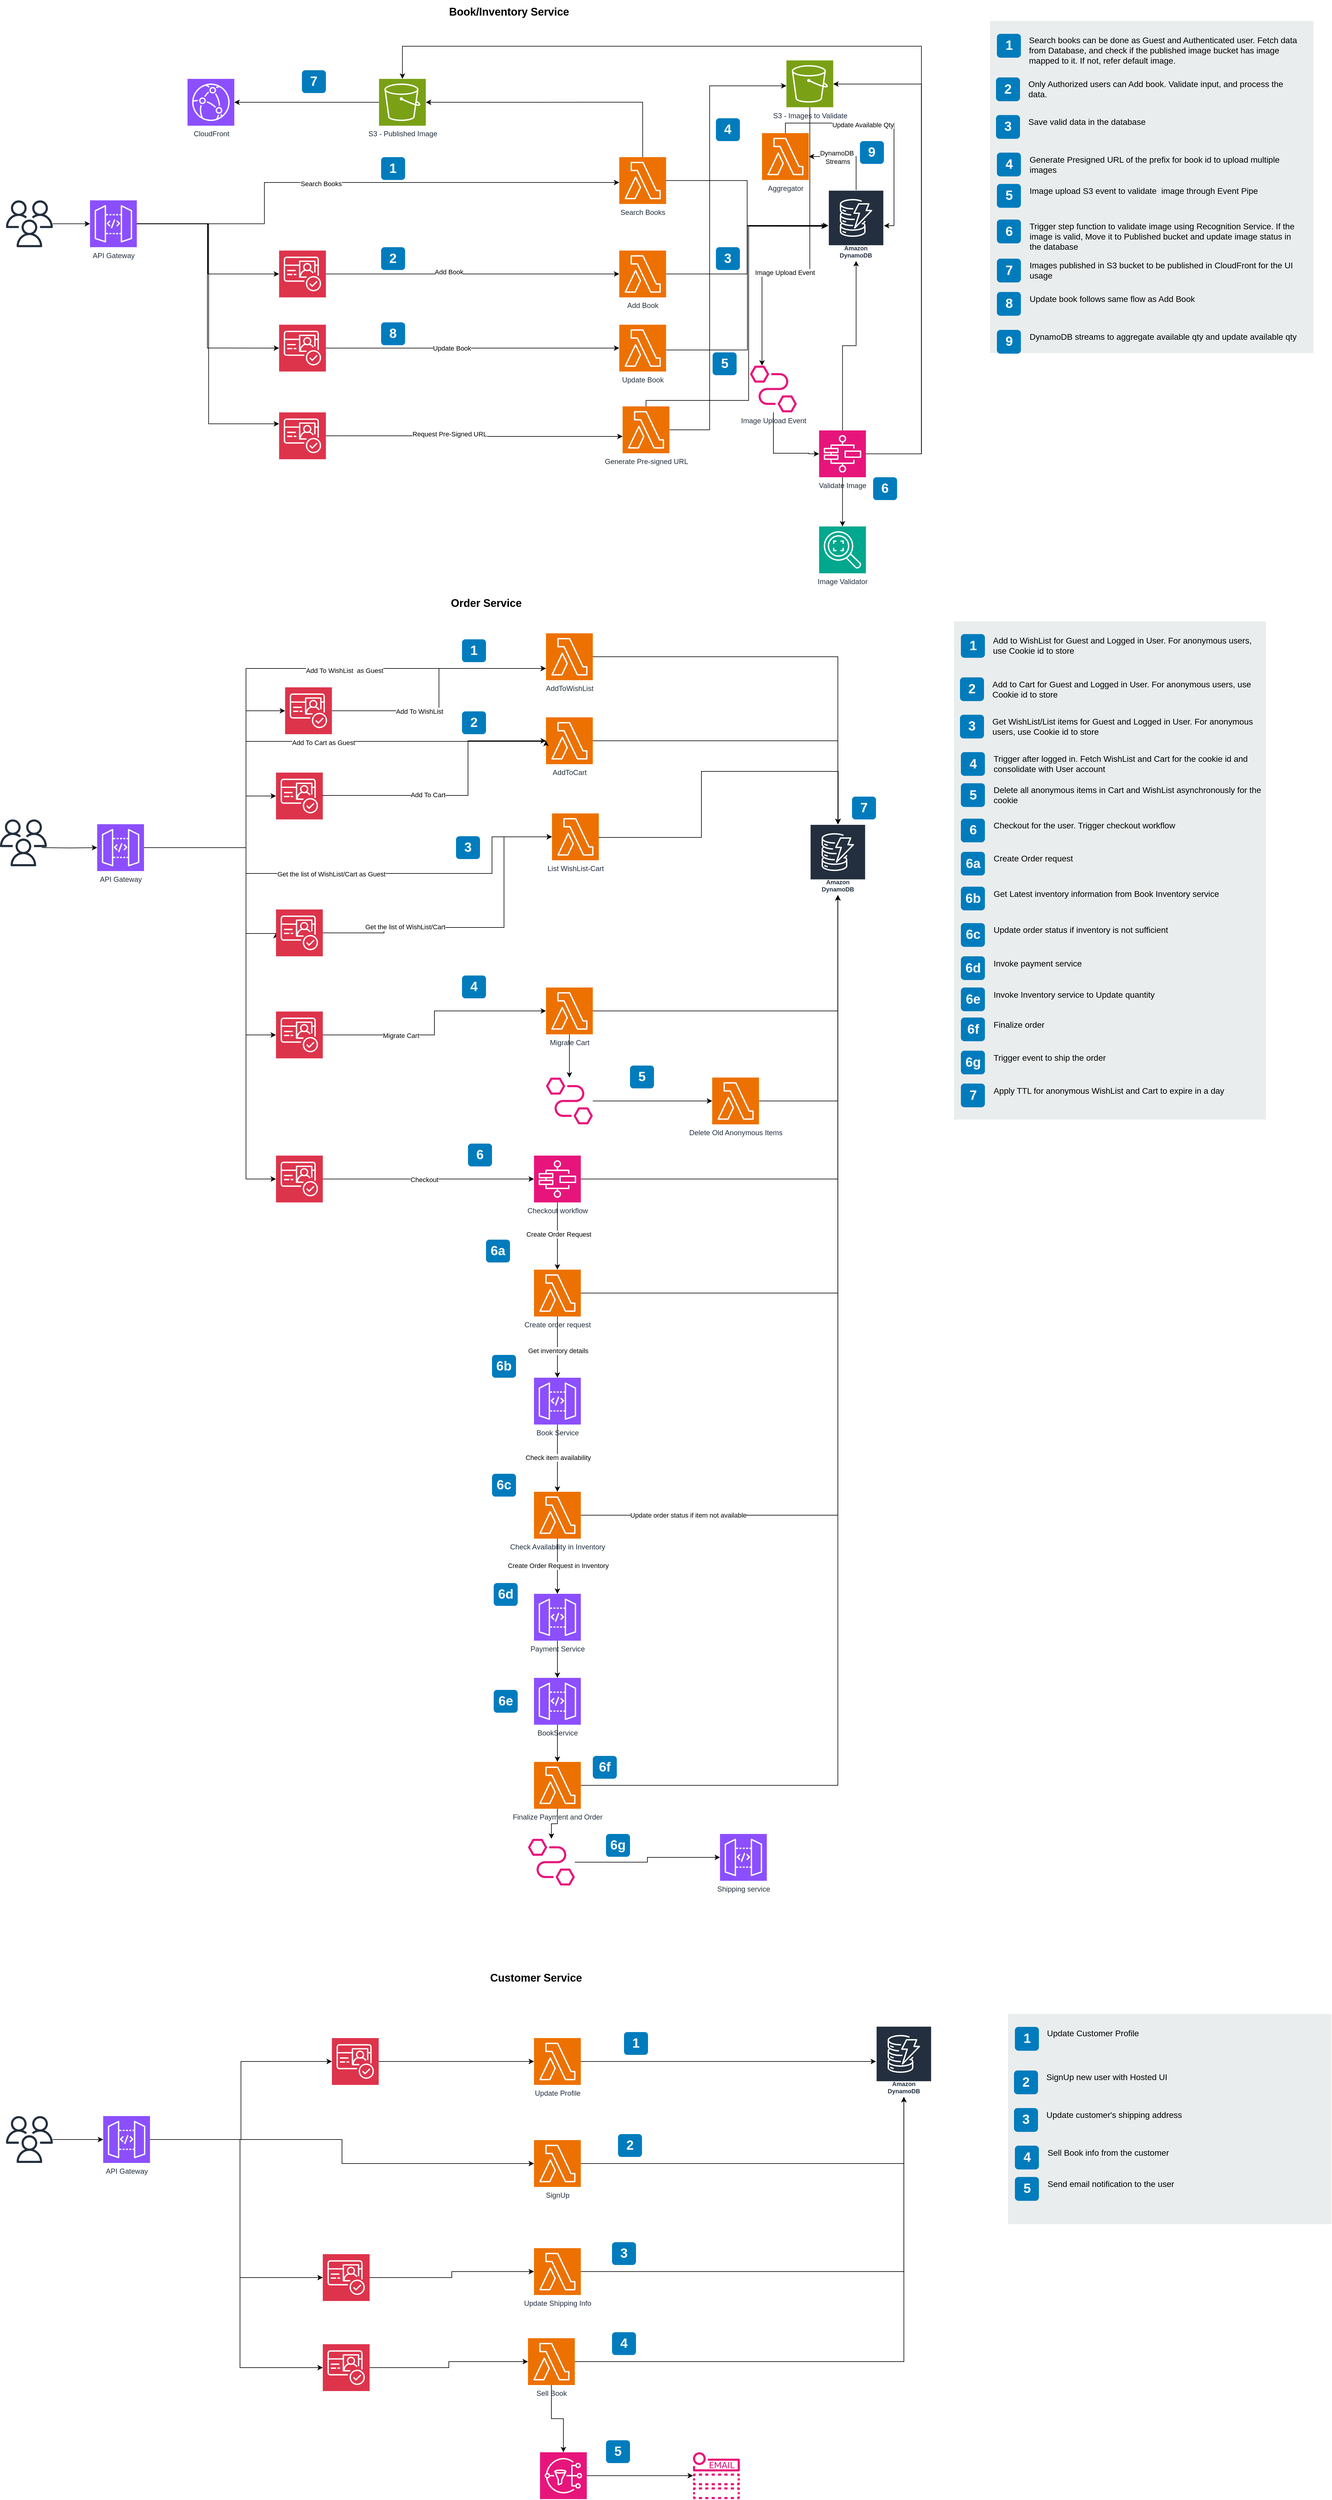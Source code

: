 <mxfile version="24.0.2" type="device">
  <diagram name="Page-1" id="34SCdHHRecSunIEm1Gn9">
    <mxGraphModel dx="2314" dy="2242" grid="1" gridSize="10" guides="1" tooltips="1" connect="1" arrows="1" fold="1" page="1" pageScale="1" pageWidth="850" pageHeight="1100" math="0" shadow="0">
      <root>
        <mxCell id="0" />
        <mxCell id="1" parent="0" />
        <mxCell id="7WpZ0iJpJy3THZHLrlA9-18" style="edgeStyle=orthogonalEdgeStyle;rounded=0;orthogonalLoop=1;jettySize=auto;html=1;exitX=0.5;exitY=0;exitDx=0;exitDy=0;exitPerimeter=0;" parent="1" edge="1">
          <mxGeometry relative="1" as="geometry">
            <mxPoint x="830" y="169" as="targetPoint" />
            <Array as="points">
              <mxPoint x="999" y="400" />
            </Array>
          </mxGeometry>
        </mxCell>
        <mxCell id="7WpZ0iJpJy3THZHLrlA9-17" style="edgeStyle=orthogonalEdgeStyle;rounded=0;orthogonalLoop=1;jettySize=auto;html=1;" parent="1" edge="1">
          <mxGeometry relative="1" as="geometry">
            <mxPoint x="529" y="350" as="targetPoint" />
          </mxGeometry>
        </mxCell>
        <mxCell id="7WpZ0iJpJy3THZHLrlA9-80" value="" style="sketch=0;outlineConnect=0;fontColor=#232F3E;gradientColor=none;fillColor=#232F3D;strokeColor=none;dashed=0;verticalLabelPosition=bottom;verticalAlign=top;align=center;html=1;fontSize=12;fontStyle=0;aspect=fixed;pointerEvents=1;shape=mxgraph.aws4.users;" parent="1" vertex="1">
          <mxGeometry x="20" y="-621.22" width="78" height="78" as="geometry" />
        </mxCell>
        <mxCell id="7WpZ0iJpJy3THZHLrlA9-81" style="edgeStyle=orthogonalEdgeStyle;rounded=0;orthogonalLoop=1;jettySize=auto;html=1;" parent="1" source="7WpZ0iJpJy3THZHLrlA9-80" target="7WpZ0iJpJy3THZHLrlA9-39" edge="1">
          <mxGeometry relative="1" as="geometry" />
        </mxCell>
        <mxCell id="7WpZ0iJpJy3THZHLrlA9-124" value="" style="group" parent="1" vertex="1" connectable="0">
          <mxGeometry x="1660" y="-920" width="539" height="570" as="geometry" />
        </mxCell>
        <mxCell id="7WpZ0iJpJy3THZHLrlA9-82" value="" style="rounded=0;whiteSpace=wrap;html=1;fillColor=#EAEDED;fontSize=22;fontColor=#FFFFFF;strokeColor=none;labelBackgroundColor=none;" parent="7WpZ0iJpJy3THZHLrlA9-124" vertex="1">
          <mxGeometry width="539" height="553.271" as="geometry" />
        </mxCell>
        <mxCell id="7WpZ0iJpJy3THZHLrlA9-83" value="1" style="rounded=1;whiteSpace=wrap;html=1;fillColor=#007CBD;strokeColor=none;fontColor=#FFFFFF;fontStyle=1;fontSize=22;labelBackgroundColor=none;" parent="7WpZ0iJpJy3THZHLrlA9-124" vertex="1">
          <mxGeometry x="11.5" y="21.4" width="40" height="39.668" as="geometry" />
        </mxCell>
        <mxCell id="7WpZ0iJpJy3THZHLrlA9-84" value="2" style="rounded=1;whiteSpace=wrap;html=1;fillColor=#007CBD;strokeColor=none;fontColor=#FFFFFF;fontStyle=1;fontSize=22;labelBackgroundColor=none;" parent="7WpZ0iJpJy3THZHLrlA9-124" vertex="1">
          <mxGeometry x="10" y="93.952" width="40" height="39.668" as="geometry" />
        </mxCell>
        <mxCell id="7WpZ0iJpJy3THZHLrlA9-85" value="Search books can be done as Guest and Authenticated user. Fetch data from Database, and check if the published image bucket has image mapped to it. If not, refer default image." style="text;html=1;align=left;verticalAlign=top;spacingTop=-4;fontSize=14;labelBackgroundColor=none;whiteSpace=wrap;" parent="7WpZ0iJpJy3THZHLrlA9-124" vertex="1">
          <mxGeometry x="63" y="20.878" width="449" height="62.634" as="geometry" />
        </mxCell>
        <mxCell id="7WpZ0iJpJy3THZHLrlA9-86" value="Only Authorized users can Add book. Validate input, and process the data." style="text;html=1;align=left;verticalAlign=top;spacingTop=-4;fontSize=14;labelBackgroundColor=none;whiteSpace=wrap;" parent="7WpZ0iJpJy3THZHLrlA9-124" vertex="1">
          <mxGeometry x="62" y="94.474" width="450" height="51.673" as="geometry" />
        </mxCell>
        <mxCell id="7WpZ0iJpJy3THZHLrlA9-95" value="3" style="rounded=1;whiteSpace=wrap;html=1;fillColor=#007CBD;strokeColor=none;fontColor=#FFFFFF;fontStyle=1;fontSize=22;labelBackgroundColor=none;" parent="7WpZ0iJpJy3THZHLrlA9-124" vertex="1">
          <mxGeometry x="10" y="156.586" width="40" height="39.668" as="geometry" />
        </mxCell>
        <mxCell id="7WpZ0iJpJy3THZHLrlA9-96" value="Save valid data in the database" style="text;html=1;align=left;verticalAlign=top;spacingTop=-4;fontSize=14;labelBackgroundColor=none;whiteSpace=wrap;" parent="7WpZ0iJpJy3THZHLrlA9-124" vertex="1">
          <mxGeometry x="62" y="157.108" width="450" height="41.234" as="geometry" />
        </mxCell>
        <mxCell id="7WpZ0iJpJy3THZHLrlA9-97" value="5" style="rounded=1;whiteSpace=wrap;html=1;fillColor=#007CBD;strokeColor=none;fontColor=#FFFFFF;fontStyle=1;fontSize=22;labelBackgroundColor=none;" parent="7WpZ0iJpJy3THZHLrlA9-124" vertex="1">
          <mxGeometry x="11.5" y="271.416" width="40" height="39.668" as="geometry" />
        </mxCell>
        <mxCell id="7WpZ0iJpJy3THZHLrlA9-98" value="Image upload S3 event to validate&amp;nbsp; image through Event Pipe" style="text;html=1;align=left;verticalAlign=top;spacingTop=-4;fontSize=14;labelBackgroundColor=none;whiteSpace=wrap;" parent="7WpZ0iJpJy3THZHLrlA9-124" vertex="1">
          <mxGeometry x="63.5" y="271.938" width="450" height="51.673" as="geometry" />
        </mxCell>
        <mxCell id="7WpZ0iJpJy3THZHLrlA9-99" value="6" style="rounded=1;whiteSpace=wrap;html=1;fillColor=#007CBD;strokeColor=none;fontColor=#FFFFFF;fontStyle=1;fontSize=22;labelBackgroundColor=none;" parent="7WpZ0iJpJy3THZHLrlA9-124" vertex="1">
          <mxGeometry x="11.5" y="330.689" width="40" height="39.668" as="geometry" />
        </mxCell>
        <mxCell id="7WpZ0iJpJy3THZHLrlA9-100" value="Trigger step function to validate image using Recognition Service. If the image is valid, Move it to Published bucket and update image status in the database" style="text;html=1;align=left;verticalAlign=top;spacingTop=-4;fontSize=14;labelBackgroundColor=none;whiteSpace=wrap;" parent="7WpZ0iJpJy3THZHLrlA9-124" vertex="1">
          <mxGeometry x="63.5" y="331.211" width="450" height="55.035" as="geometry" />
        </mxCell>
        <mxCell id="7WpZ0iJpJy3THZHLrlA9-101" value="7" style="rounded=1;whiteSpace=wrap;html=1;fillColor=#007CBD;strokeColor=none;fontColor=#FFFFFF;fontStyle=1;fontSize=22;labelBackgroundColor=none;" parent="7WpZ0iJpJy3THZHLrlA9-124" vertex="1">
          <mxGeometry x="11.5" y="395.818" width="40" height="39.668" as="geometry" />
        </mxCell>
        <mxCell id="7WpZ0iJpJy3THZHLrlA9-102" value="Images published in S3 bucket to be published in CloudFront for the UI usage" style="text;html=1;align=left;verticalAlign=top;spacingTop=-4;fontSize=14;labelBackgroundColor=none;whiteSpace=wrap;" parent="7WpZ0iJpJy3THZHLrlA9-124" vertex="1">
          <mxGeometry x="63.5" y="396.34" width="450" height="55.035" as="geometry" />
        </mxCell>
        <mxCell id="7WpZ0iJpJy3THZHLrlA9-103" value="8" style="rounded=1;whiteSpace=wrap;html=1;fillColor=#007CBD;strokeColor=none;fontColor=#FFFFFF;fontStyle=1;fontSize=22;labelBackgroundColor=none;" parent="7WpZ0iJpJy3THZHLrlA9-124" vertex="1">
          <mxGeometry x="11.5" y="451.37" width="40" height="39.668" as="geometry" />
        </mxCell>
        <mxCell id="7WpZ0iJpJy3THZHLrlA9-104" value="Update book follows same flow as Add Book" style="text;html=1;align=left;verticalAlign=top;spacingTop=-4;fontSize=14;labelBackgroundColor=none;whiteSpace=wrap;" parent="7WpZ0iJpJy3THZHLrlA9-124" vertex="1">
          <mxGeometry x="63.5" y="451.892" width="450" height="55.035" as="geometry" />
        </mxCell>
        <mxCell id="7WpZ0iJpJy3THZHLrlA9-106" value="4" style="rounded=1;whiteSpace=wrap;html=1;fillColor=#007CBD;strokeColor=none;fontColor=#FFFFFF;fontStyle=1;fontSize=22;labelBackgroundColor=none;" parent="7WpZ0iJpJy3THZHLrlA9-124" vertex="1">
          <mxGeometry x="11.5" y="219.221" width="40" height="39.668" as="geometry" />
        </mxCell>
        <mxCell id="7WpZ0iJpJy3THZHLrlA9-107" value="Generate Presigned URL of the prefix for book id to upload multiple images" style="text;html=1;align=left;verticalAlign=top;spacingTop=-4;fontSize=14;labelBackgroundColor=none;whiteSpace=wrap;" parent="7WpZ0iJpJy3THZHLrlA9-124" vertex="1">
          <mxGeometry x="63.5" y="219.743" width="450" height="41.234" as="geometry" />
        </mxCell>
        <mxCell id="7WpZ0iJpJy3THZHLrlA9-217" value="9" style="rounded=1;whiteSpace=wrap;html=1;fillColor=#007CBD;strokeColor=none;fontColor=#FFFFFF;fontStyle=1;fontSize=22;labelBackgroundColor=none;" parent="7WpZ0iJpJy3THZHLrlA9-124" vertex="1">
          <mxGeometry x="11.5" y="514.443" width="40" height="39.668" as="geometry" />
        </mxCell>
        <mxCell id="7WpZ0iJpJy3THZHLrlA9-218" value="DynamoDB streams to aggregate available qty and update available qty" style="text;html=1;align=left;verticalAlign=top;spacingTop=-4;fontSize=14;labelBackgroundColor=none;whiteSpace=wrap;" parent="7WpZ0iJpJy3THZHLrlA9-124" vertex="1">
          <mxGeometry x="63.5" y="514.965" width="450" height="55.035" as="geometry" />
        </mxCell>
        <mxCell id="7WpZ0iJpJy3THZHLrlA9-126" value="" style="group;movable=0;resizable=0;rotatable=0;deletable=0;editable=0;locked=1;connectable=0;" parent="1" vertex="1" connectable="0">
          <mxGeometry x="160.001" y="-955" width="1385.679" height="955" as="geometry" />
        </mxCell>
        <mxCell id="7WpZ0iJpJy3THZHLrlA9-31" value="Search Books" style="sketch=0;points=[[0,0,0],[0.25,0,0],[0.5,0,0],[0.75,0,0],[1,0,0],[0,1,0],[0.25,1,0],[0.5,1,0],[0.75,1,0],[1,1,0],[0,0.25,0],[0,0.5,0],[0,0.75,0],[1,0.25,0],[1,0.5,0],[1,0.75,0]];outlineConnect=0;fontColor=#232F3E;fillColor=#ED7100;strokeColor=#ffffff;dashed=0;verticalLabelPosition=bottom;verticalAlign=top;align=center;html=1;fontSize=12;fontStyle=0;aspect=fixed;shape=mxgraph.aws4.resourceIcon;resIcon=mxgraph.aws4.lambda;" parent="7WpZ0iJpJy3THZHLrlA9-126" vertex="1">
          <mxGeometry x="882.143" y="261.709" width="78" height="78" as="geometry" />
        </mxCell>
        <mxCell id="7WpZ0iJpJy3THZHLrlA9-32" value="S3 - Published Image" style="sketch=0;points=[[0,0,0],[0.25,0,0],[0.5,0,0],[0.75,0,0],[1,0,0],[0,1,0],[0.25,1,0],[0.5,1,0],[0.75,1,0],[1,1,0],[0,0.25,0],[0,0.5,0],[0,0.75,0],[1,0.25,0],[1,0.5,0],[1,0.75,0]];outlineConnect=0;fontColor=#232F3E;fillColor=#7AA116;strokeColor=#ffffff;dashed=0;verticalLabelPosition=bottom;verticalAlign=top;align=center;html=1;fontSize=12;fontStyle=0;aspect=fixed;shape=mxgraph.aws4.resourceIcon;resIcon=mxgraph.aws4.s3;" parent="7WpZ0iJpJy3THZHLrlA9-126" vertex="1">
          <mxGeometry x="481.696" y="131.349" width="78" height="78" as="geometry" />
        </mxCell>
        <mxCell id="7WpZ0iJpJy3THZHLrlA9-33" value="CloudFront" style="sketch=0;points=[[0,0,0],[0.25,0,0],[0.5,0,0],[0.75,0,0],[1,0,0],[0,1,0],[0.25,1,0],[0.5,1,0],[0.75,1,0],[1,1,0],[0,0.25,0],[0,0.5,0],[0,0.75,0],[1,0.25,0],[1,0.5,0],[1,0.75,0]];outlineConnect=0;fontColor=#232F3E;fillColor=#8C4FFF;strokeColor=#ffffff;dashed=0;verticalLabelPosition=bottom;verticalAlign=top;align=center;html=1;fontSize=12;fontStyle=0;aspect=fixed;shape=mxgraph.aws4.resourceIcon;resIcon=mxgraph.aws4.cloudfront;" parent="7WpZ0iJpJy3THZHLrlA9-126" vertex="1">
          <mxGeometry x="162.5" y="131.349" width="78" height="78" as="geometry" />
        </mxCell>
        <mxCell id="7WpZ0iJpJy3THZHLrlA9-35" style="edgeStyle=orthogonalEdgeStyle;rounded=0;orthogonalLoop=1;jettySize=auto;html=1;exitX=0.5;exitY=0;exitDx=0;exitDy=0;exitPerimeter=0;entryX=1;entryY=0.5;entryDx=0;entryDy=0;entryPerimeter=0;" parent="7WpZ0iJpJy3THZHLrlA9-126" source="7WpZ0iJpJy3THZHLrlA9-31" target="7WpZ0iJpJy3THZHLrlA9-32" edge="1">
          <mxGeometry relative="1" as="geometry" />
        </mxCell>
        <mxCell id="7WpZ0iJpJy3THZHLrlA9-34" style="edgeStyle=orthogonalEdgeStyle;rounded=0;orthogonalLoop=1;jettySize=auto;html=1;" parent="7WpZ0iJpJy3THZHLrlA9-126" source="7WpZ0iJpJy3THZHLrlA9-32" target="7WpZ0iJpJy3THZHLrlA9-33" edge="1">
          <mxGeometry relative="1" as="geometry" />
        </mxCell>
        <mxCell id="7WpZ0iJpJy3THZHLrlA9-36" style="edgeStyle=orthogonalEdgeStyle;rounded=0;orthogonalLoop=1;jettySize=auto;html=1;" parent="7WpZ0iJpJy3THZHLrlA9-126" source="7WpZ0iJpJy3THZHLrlA9-31" target="7WpZ0iJpJy3THZHLrlA9-42" edge="1">
          <mxGeometry relative="1" as="geometry">
            <mxPoint x="1323.214" y="376.574" as="targetPoint" />
          </mxGeometry>
        </mxCell>
        <mxCell id="7WpZ0iJpJy3THZHLrlA9-212" style="edgeStyle=orthogonalEdgeStyle;rounded=0;orthogonalLoop=1;jettySize=auto;html=1;entryX=1;entryY=0.5;entryDx=0;entryDy=0;entryPerimeter=0;" parent="7WpZ0iJpJy3THZHLrlA9-126" source="7WpZ0iJpJy3THZHLrlA9-42" target="7WpZ0iJpJy3THZHLrlA9-211" edge="1">
          <mxGeometry relative="1" as="geometry">
            <mxPoint x="1169.999" y="305" as="targetPoint" />
            <Array as="points">
              <mxPoint x="1277" y="261" />
            </Array>
          </mxGeometry>
        </mxCell>
        <mxCell id="7WpZ0iJpJy3THZHLrlA9-214" value="&lt;div&gt;DynamoDB&amp;nbsp;&lt;/div&gt;&lt;div&gt;Streams&lt;/div&gt;" style="edgeLabel;html=1;align=center;verticalAlign=middle;resizable=0;points=[];" parent="7WpZ0iJpJy3THZHLrlA9-212" vertex="1" connectable="0">
          <mxGeometry x="0.288" y="1" relative="1" as="geometry">
            <mxPoint as="offset" />
          </mxGeometry>
        </mxCell>
        <mxCell id="7WpZ0iJpJy3THZHLrlA9-42" value="Amazon DynamoDB" style="sketch=0;outlineConnect=0;fontColor=#232F3E;gradientColor=none;strokeColor=#ffffff;fillColor=#232F3E;dashed=0;verticalLabelPosition=middle;verticalAlign=bottom;align=center;html=1;whiteSpace=wrap;fontSize=10;fontStyle=1;spacing=3;shape=mxgraph.aws4.productIcon;prIcon=mxgraph.aws4.dynamodb;" parent="7WpZ0iJpJy3THZHLrlA9-126" vertex="1">
          <mxGeometry x="1230.357" y="316.606" width="92.857" height="118.088" as="geometry" />
        </mxCell>
        <mxCell id="7WpZ0iJpJy3THZHLrlA9-39" value="API Gateway" style="sketch=0;points=[[0,0,0],[0.25,0,0],[0.5,0,0],[0.75,0,0],[1,0,0],[0,1,0],[0.25,1,0],[0.5,1,0],[0.75,1,0],[1,1,0],[0,0.25,0],[0,0.5,0],[0,0.75,0],[1,0.25,0],[1,0.5,0],[1,0.75,0]];outlineConnect=0;fontColor=#232F3E;fillColor=#8C4FFF;strokeColor=#ffffff;dashed=0;verticalLabelPosition=bottom;verticalAlign=top;align=center;html=1;fontSize=12;fontStyle=0;aspect=fixed;shape=mxgraph.aws4.resourceIcon;resIcon=mxgraph.aws4.api_gateway;" parent="7WpZ0iJpJy3THZHLrlA9-126" vertex="1">
          <mxGeometry y="333.783" width="78" height="78" as="geometry" />
        </mxCell>
        <mxCell id="7WpZ0iJpJy3THZHLrlA9-40" style="edgeStyle=orthogonalEdgeStyle;rounded=0;orthogonalLoop=1;jettySize=auto;html=1;" parent="7WpZ0iJpJy3THZHLrlA9-126" source="7WpZ0iJpJy3THZHLrlA9-39" target="7WpZ0iJpJy3THZHLrlA9-31" edge="1">
          <mxGeometry relative="1" as="geometry">
            <Array as="points">
              <mxPoint x="290.679" y="373" />
              <mxPoint x="290.679" y="304" />
            </Array>
          </mxGeometry>
        </mxCell>
        <mxCell id="7WpZ0iJpJy3THZHLrlA9-41" value="Search Books" style="edgeLabel;html=1;align=center;verticalAlign=middle;resizable=0;points=[];" parent="7WpZ0iJpJy3THZHLrlA9-40" vertex="1" connectable="0">
          <mxGeometry x="-0.139" y="-2" relative="1" as="geometry">
            <mxPoint as="offset" />
          </mxGeometry>
        </mxCell>
        <mxCell id="7WpZ0iJpJy3THZHLrlA9-46" style="edgeStyle=orthogonalEdgeStyle;rounded=0;orthogonalLoop=1;jettySize=auto;html=1;" parent="7WpZ0iJpJy3THZHLrlA9-126" source="7WpZ0iJpJy3THZHLrlA9-43" target="7WpZ0iJpJy3THZHLrlA9-42" edge="1">
          <mxGeometry relative="1" as="geometry" />
        </mxCell>
        <mxCell id="7WpZ0iJpJy3THZHLrlA9-43" value="Add Book" style="sketch=0;points=[[0,0,0],[0.25,0,0],[0.5,0,0],[0.75,0,0],[1,0,0],[0,1,0],[0.25,1,0],[0.5,1,0],[0.75,1,0],[1,1,0],[0,0.25,0],[0,0.5,0],[0,0.75,0],[1,0.25,0],[1,0.5,0],[1,0.75,0]];outlineConnect=0;fontColor=#232F3E;fillColor=#ED7100;strokeColor=#ffffff;dashed=0;verticalLabelPosition=bottom;verticalAlign=top;align=center;html=1;fontSize=12;fontStyle=0;aspect=fixed;shape=mxgraph.aws4.resourceIcon;resIcon=mxgraph.aws4.lambda;" parent="7WpZ0iJpJy3THZHLrlA9-126" vertex="1">
          <mxGeometry x="882.143" y="417.368" width="78" height="78" as="geometry" />
        </mxCell>
        <mxCell id="7WpZ0iJpJy3THZHLrlA9-50" style="edgeStyle=orthogonalEdgeStyle;rounded=0;orthogonalLoop=1;jettySize=auto;html=1;" parent="7WpZ0iJpJy3THZHLrlA9-126" source="7WpZ0iJpJy3THZHLrlA9-47" target="7WpZ0iJpJy3THZHLrlA9-42" edge="1">
          <mxGeometry relative="1" as="geometry">
            <mxPoint x="1218.75" y="379.794" as="targetPoint" />
            <Array as="points">
              <mxPoint x="1095.679" y="583" />
              <mxPoint x="1095.679" y="376" />
            </Array>
          </mxGeometry>
        </mxCell>
        <mxCell id="7WpZ0iJpJy3THZHLrlA9-47" value="Update Book" style="sketch=0;points=[[0,0,0],[0.25,0,0],[0.5,0,0],[0.75,0,0],[1,0,0],[0,1,0],[0.25,1,0],[0.5,1,0],[0.75,1,0],[1,1,0],[0,0.25,0],[0,0.5,0],[0,0.75,0],[1,0.25,0],[1,0.5,0],[1,0.75,0]];outlineConnect=0;fontColor=#232F3E;fillColor=#ED7100;strokeColor=#ffffff;dashed=0;verticalLabelPosition=bottom;verticalAlign=top;align=center;html=1;fontSize=12;fontStyle=0;aspect=fixed;shape=mxgraph.aws4.resourceIcon;resIcon=mxgraph.aws4.lambda;" parent="7WpZ0iJpJy3THZHLrlA9-126" vertex="1">
          <mxGeometry x="882.143" y="540.824" width="78" height="78" as="geometry" />
        </mxCell>
        <mxCell id="8pEp6zr-1dx9gRKw9EJ5-4" style="edgeStyle=orthogonalEdgeStyle;rounded=0;orthogonalLoop=1;jettySize=auto;html=1;exitX=0.5;exitY=1;exitDx=0;exitDy=0;exitPerimeter=0;" edge="1" parent="7WpZ0iJpJy3THZHLrlA9-126" source="7WpZ0iJpJy3THZHLrlA9-51" target="7WpZ0iJpJy3THZHLrlA9-55">
          <mxGeometry relative="1" as="geometry">
            <Array as="points">
              <mxPoint x="1200" y="452" />
              <mxPoint x="1120" y="452" />
            </Array>
          </mxGeometry>
        </mxCell>
        <mxCell id="8pEp6zr-1dx9gRKw9EJ5-5" value="Image Upload Event" style="edgeLabel;html=1;align=center;verticalAlign=middle;resizable=0;points=[];" vertex="1" connectable="0" parent="8pEp6zr-1dx9gRKw9EJ5-4">
          <mxGeometry x="0.235" y="2" relative="1" as="geometry">
            <mxPoint as="offset" />
          </mxGeometry>
        </mxCell>
        <mxCell id="7WpZ0iJpJy3THZHLrlA9-51" value="S3 - Images to Validate" style="sketch=0;points=[[0,0,0],[0.25,0,0],[0.5,0,0],[0.75,0,0],[1,0,0],[0,1,0],[0.25,1,0],[0.5,1,0],[0.75,1,0],[1,1,0],[0,0.25,0],[0,0.5,0],[0,0.75,0],[1,0.25,0],[1,0.5,0],[1,0.75,0]];outlineConnect=0;fontColor=#232F3E;fillColor=#7AA116;strokeColor=#ffffff;dashed=0;verticalLabelPosition=bottom;verticalAlign=top;align=center;html=1;fontSize=12;fontStyle=0;aspect=fixed;shape=mxgraph.aws4.resourceIcon;resIcon=mxgraph.aws4.s3;" parent="7WpZ0iJpJy3THZHLrlA9-126" vertex="1">
          <mxGeometry x="1160.714" y="100.676" width="78" height="78" as="geometry" />
        </mxCell>
        <mxCell id="7WpZ0iJpJy3THZHLrlA9-53" style="edgeStyle=orthogonalEdgeStyle;rounded=0;orthogonalLoop=1;jettySize=auto;html=1;exitX=1;exitY=0.5;exitDx=0;exitDy=0;exitPerimeter=0;" parent="7WpZ0iJpJy3THZHLrlA9-126" source="7WpZ0iJpJy3THZHLrlA9-115" target="7WpZ0iJpJy3THZHLrlA9-51" edge="1">
          <mxGeometry relative="1" as="geometry">
            <mxPoint x="977.679" y="717" as="sourcePoint" />
            <Array as="points">
              <mxPoint x="1032.679" y="716" />
              <mxPoint x="1032.679" y="143" />
            </Array>
          </mxGeometry>
        </mxCell>
        <mxCell id="7WpZ0iJpJy3THZHLrlA9-64" style="edgeStyle=orthogonalEdgeStyle;rounded=0;orthogonalLoop=1;jettySize=auto;html=1;" parent="7WpZ0iJpJy3THZHLrlA9-126" source="7WpZ0iJpJy3THZHLrlA9-56" target="7WpZ0iJpJy3THZHLrlA9-42" edge="1">
          <mxGeometry relative="1" as="geometry" />
        </mxCell>
        <mxCell id="7WpZ0iJpJy3THZHLrlA9-65" style="edgeStyle=orthogonalEdgeStyle;rounded=0;orthogonalLoop=1;jettySize=auto;html=1;exitX=1;exitY=0.5;exitDx=0;exitDy=0;exitPerimeter=0;" parent="7WpZ0iJpJy3THZHLrlA9-126" source="7WpZ0iJpJy3THZHLrlA9-56" target="7WpZ0iJpJy3THZHLrlA9-32" edge="1">
          <mxGeometry relative="1" as="geometry">
            <Array as="points">
              <mxPoint x="1385.679" y="756" />
              <mxPoint x="1385.679" y="77" />
              <mxPoint x="520.679" y="77" />
            </Array>
          </mxGeometry>
        </mxCell>
        <mxCell id="7WpZ0iJpJy3THZHLrlA9-66" style="edgeStyle=orthogonalEdgeStyle;rounded=0;orthogonalLoop=1;jettySize=auto;html=1;" parent="7WpZ0iJpJy3THZHLrlA9-126" source="7WpZ0iJpJy3THZHLrlA9-56" target="7WpZ0iJpJy3THZHLrlA9-51" edge="1">
          <mxGeometry relative="1" as="geometry">
            <Array as="points">
              <mxPoint x="1385.679" y="756" />
              <mxPoint x="1385.679" y="140" />
            </Array>
          </mxGeometry>
        </mxCell>
        <mxCell id="7WpZ0iJpJy3THZHLrlA9-56" value="Validate Image" style="sketch=0;points=[[0,0,0],[0.25,0,0],[0.5,0,0],[0.75,0,0],[1,0,0],[0,1,0],[0.25,1,0],[0.5,1,0],[0.75,1,0],[1,1,0],[0,0.25,0],[0,0.5,0],[0,0.75,0],[1,0.25,0],[1,0.5,0],[1,0.75,0]];outlineConnect=0;fontColor=#232F3E;fillColor=#E7157B;strokeColor=#ffffff;dashed=0;verticalLabelPosition=bottom;verticalAlign=top;align=center;html=1;fontSize=12;fontStyle=0;aspect=fixed;shape=mxgraph.aws4.resourceIcon;resIcon=mxgraph.aws4.step_functions;" parent="7WpZ0iJpJy3THZHLrlA9-126" vertex="1">
          <mxGeometry x="1215.179" y="717" width="78" height="78" as="geometry" />
        </mxCell>
        <mxCell id="7WpZ0iJpJy3THZHLrlA9-62" value="Image Validator" style="sketch=0;points=[[0,0,0],[0.25,0,0],[0.5,0,0],[0.75,0,0],[1,0,0],[0,1,0],[0.25,1,0],[0.5,1,0],[0.75,1,0],[1,1,0],[0,0.25,0],[0,0.5,0],[0,0.75,0],[1,0.25,0],[1,0.5,0],[1,0.75,0]];outlineConnect=0;fontColor=#232F3E;fillColor=#01A88D;strokeColor=#ffffff;dashed=0;verticalLabelPosition=bottom;verticalAlign=top;align=center;html=1;fontSize=12;fontStyle=0;aspect=fixed;shape=mxgraph.aws4.resourceIcon;resIcon=mxgraph.aws4.rekognition_2;" parent="7WpZ0iJpJy3THZHLrlA9-126" vertex="1">
          <mxGeometry x="1215.179" y="877" width="78" height="78" as="geometry" />
        </mxCell>
        <mxCell id="7WpZ0iJpJy3THZHLrlA9-69" style="edgeStyle=orthogonalEdgeStyle;rounded=0;orthogonalLoop=1;jettySize=auto;html=1;" parent="7WpZ0iJpJy3THZHLrlA9-126" source="7WpZ0iJpJy3THZHLrlA9-67" target="7WpZ0iJpJy3THZHLrlA9-43" edge="1">
          <mxGeometry relative="1" as="geometry" />
        </mxCell>
        <mxCell id="7WpZ0iJpJy3THZHLrlA9-74" value="Add Book" style="edgeLabel;html=1;align=center;verticalAlign=middle;resizable=0;points=[];" parent="7WpZ0iJpJy3THZHLrlA9-69" vertex="1" connectable="0">
          <mxGeometry x="-0.162" y="4" relative="1" as="geometry">
            <mxPoint as="offset" />
          </mxGeometry>
        </mxCell>
        <mxCell id="7WpZ0iJpJy3THZHLrlA9-67" value="" style="sketch=0;points=[[0,0,0],[0.25,0,0],[0.5,0,0],[0.75,0,0],[1,0,0],[0,1,0],[0.25,1,0],[0.5,1,0],[0.75,1,0],[1,1,0],[0,0.25,0],[0,0.5,0],[0,0.75,0],[1,0.25,0],[1,0.5,0],[1,0.75,0]];outlineConnect=0;fontColor=#232F3E;fillColor=#DD344C;strokeColor=#ffffff;dashed=0;verticalLabelPosition=bottom;verticalAlign=top;align=center;html=1;fontSize=12;fontStyle=0;aspect=fixed;shape=mxgraph.aws4.resourceIcon;resIcon=mxgraph.aws4.cognito;" parent="7WpZ0iJpJy3THZHLrlA9-126" vertex="1">
          <mxGeometry x="315.179" y="417.37" width="78" height="78" as="geometry" />
        </mxCell>
        <mxCell id="7WpZ0iJpJy3THZHLrlA9-68" style="edgeStyle=orthogonalEdgeStyle;rounded=0;orthogonalLoop=1;jettySize=auto;html=1;entryX=0;entryY=0.5;entryDx=0;entryDy=0;entryPerimeter=0;" parent="7WpZ0iJpJy3THZHLrlA9-126" source="7WpZ0iJpJy3THZHLrlA9-39" target="7WpZ0iJpJy3THZHLrlA9-67" edge="1">
          <mxGeometry relative="1" as="geometry" />
        </mxCell>
        <mxCell id="7WpZ0iJpJy3THZHLrlA9-71" style="edgeStyle=orthogonalEdgeStyle;rounded=0;orthogonalLoop=1;jettySize=auto;html=1;" parent="7WpZ0iJpJy3THZHLrlA9-126" source="7WpZ0iJpJy3THZHLrlA9-70" target="7WpZ0iJpJy3THZHLrlA9-47" edge="1">
          <mxGeometry relative="1" as="geometry" />
        </mxCell>
        <mxCell id="7WpZ0iJpJy3THZHLrlA9-75" value="Update Book" style="edgeLabel;html=1;align=center;verticalAlign=middle;resizable=0;points=[];" parent="7WpZ0iJpJy3THZHLrlA9-71" vertex="1" connectable="0">
          <mxGeometry x="-0.141" relative="1" as="geometry">
            <mxPoint as="offset" />
          </mxGeometry>
        </mxCell>
        <mxCell id="7WpZ0iJpJy3THZHLrlA9-70" value="" style="sketch=0;points=[[0,0,0],[0.25,0,0],[0.5,0,0],[0.75,0,0],[1,0,0],[0,1,0],[0.25,1,0],[0.5,1,0],[0.75,1,0],[1,1,0],[0,0.25,0],[0,0.5,0],[0,0.75,0],[1,0.25,0],[1,0.5,0],[1,0.75,0]];outlineConnect=0;fontColor=#232F3E;fillColor=#DD344C;strokeColor=#ffffff;dashed=0;verticalLabelPosition=bottom;verticalAlign=top;align=center;html=1;fontSize=12;fontStyle=0;aspect=fixed;shape=mxgraph.aws4.resourceIcon;resIcon=mxgraph.aws4.cognito;" parent="7WpZ0iJpJy3THZHLrlA9-126" vertex="1">
          <mxGeometry x="315.179" y="540.82" width="78" height="78" as="geometry" />
        </mxCell>
        <mxCell id="7WpZ0iJpJy3THZHLrlA9-73" value="1" style="rounded=1;whiteSpace=wrap;html=1;fillColor=#007CBD;strokeColor=none;fontColor=#FFFFFF;fontStyle=1;fontSize=22;labelBackgroundColor=none;" parent="7WpZ0iJpJy3THZHLrlA9-126" vertex="1">
          <mxGeometry x="485.179" y="261.71" width="40" height="38" as="geometry" />
        </mxCell>
        <mxCell id="7WpZ0iJpJy3THZHLrlA9-87" value="2" style="rounded=1;whiteSpace=wrap;html=1;fillColor=#007CBD;strokeColor=none;fontColor=#FFFFFF;fontStyle=1;fontSize=22;labelBackgroundColor=none;" parent="7WpZ0iJpJy3THZHLrlA9-126" vertex="1">
          <mxGeometry x="485.179" y="411.78" width="40" height="38" as="geometry" />
        </mxCell>
        <mxCell id="7WpZ0iJpJy3THZHLrlA9-88" value="3" style="rounded=1;whiteSpace=wrap;html=1;fillColor=#007CBD;strokeColor=none;fontColor=#FFFFFF;fontStyle=1;fontSize=22;labelBackgroundColor=none;" parent="7WpZ0iJpJy3THZHLrlA9-126" vertex="1">
          <mxGeometry x="1043.179" y="411.78" width="40" height="38" as="geometry" />
        </mxCell>
        <mxCell id="7WpZ0iJpJy3THZHLrlA9-89" value="4" style="rounded=1;whiteSpace=wrap;html=1;fillColor=#007CBD;strokeColor=none;fontColor=#FFFFFF;fontStyle=1;fontSize=22;labelBackgroundColor=none;" parent="7WpZ0iJpJy3THZHLrlA9-126" vertex="1">
          <mxGeometry x="1043.179" y="197" width="40" height="38" as="geometry" />
        </mxCell>
        <mxCell id="7WpZ0iJpJy3THZHLrlA9-91" value="5" style="rounded=1;whiteSpace=wrap;html=1;fillColor=#007CBD;strokeColor=none;fontColor=#FFFFFF;fontStyle=1;fontSize=22;labelBackgroundColor=none;movable=1;resizable=1;rotatable=1;deletable=1;editable=1;locked=0;connectable=1;" parent="7WpZ0iJpJy3THZHLrlA9-126" vertex="1">
          <mxGeometry x="1037.679" y="587" width="40" height="38" as="geometry" />
        </mxCell>
        <mxCell id="7WpZ0iJpJy3THZHLrlA9-92" value="6" style="rounded=1;whiteSpace=wrap;html=1;fillColor=#007CBD;strokeColor=none;fontColor=#FFFFFF;fontStyle=1;fontSize=22;labelBackgroundColor=none;" parent="7WpZ0iJpJy3THZHLrlA9-126" vertex="1">
          <mxGeometry x="1305.179" y="795" width="40" height="38" as="geometry" />
        </mxCell>
        <mxCell id="7WpZ0iJpJy3THZHLrlA9-93" value="8" style="rounded=1;whiteSpace=wrap;html=1;fillColor=#007CBD;strokeColor=none;fontColor=#FFFFFF;fontStyle=1;fontSize=22;labelBackgroundColor=none;" parent="7WpZ0iJpJy3THZHLrlA9-126" vertex="1">
          <mxGeometry x="485.179" y="537" width="40" height="38" as="geometry" />
        </mxCell>
        <mxCell id="7WpZ0iJpJy3THZHLrlA9-94" value="7" style="rounded=1;whiteSpace=wrap;html=1;fillColor=#007CBD;strokeColor=none;fontColor=#FFFFFF;fontStyle=1;fontSize=22;labelBackgroundColor=none;" parent="7WpZ0iJpJy3THZHLrlA9-126" vertex="1">
          <mxGeometry x="353.179" y="117" width="40" height="38" as="geometry" />
        </mxCell>
        <mxCell id="7WpZ0iJpJy3THZHLrlA9-63" value="" style="edgeStyle=orthogonalEdgeStyle;rounded=0;orthogonalLoop=1;jettySize=auto;html=1;" parent="7WpZ0iJpJy3THZHLrlA9-126" source="7WpZ0iJpJy3THZHLrlA9-56" target="7WpZ0iJpJy3THZHLrlA9-62" edge="1">
          <mxGeometry relative="1" as="geometry" />
        </mxCell>
        <mxCell id="7WpZ0iJpJy3THZHLrlA9-72" style="edgeStyle=orthogonalEdgeStyle;rounded=0;orthogonalLoop=1;jettySize=auto;html=1;entryX=0;entryY=0.5;entryDx=0;entryDy=0;entryPerimeter=0;" parent="7WpZ0iJpJy3THZHLrlA9-126" source="7WpZ0iJpJy3THZHLrlA9-39" target="7WpZ0iJpJy3THZHLrlA9-70" edge="1">
          <mxGeometry relative="1" as="geometry">
            <Array as="points">
              <mxPoint x="195.679" y="373" />
              <mxPoint x="195.679" y="580" />
            </Array>
          </mxGeometry>
        </mxCell>
        <mxCell id="7WpZ0iJpJy3THZHLrlA9-115" value="Generate Pre-signed URL" style="sketch=0;points=[[0,0,0],[0.25,0,0],[0.5,0,0],[0.75,0,0],[1,0,0],[0,1,0],[0.25,1,0],[0.5,1,0],[0.75,1,0],[1,1,0],[0,0.25,0],[0,0.5,0],[0,0.75,0],[1,0.25,0],[1,0.5,0],[1,0.75,0]];outlineConnect=0;fontColor=#232F3E;fillColor=#ED7100;strokeColor=#ffffff;dashed=0;verticalLabelPosition=bottom;verticalAlign=top;align=center;html=1;fontSize=12;fontStyle=0;aspect=fixed;shape=mxgraph.aws4.resourceIcon;resIcon=mxgraph.aws4.lambda;" parent="7WpZ0iJpJy3THZHLrlA9-126" vertex="1">
          <mxGeometry x="887.683" y="677.004" width="78" height="78" as="geometry" />
        </mxCell>
        <mxCell id="7WpZ0iJpJy3THZHLrlA9-116" value="" style="sketch=0;points=[[0,0,0],[0.25,0,0],[0.5,0,0],[0.75,0,0],[1,0,0],[0,1,0],[0.25,1,0],[0.5,1,0],[0.75,1,0],[1,1,0],[0,0.25,0],[0,0.5,0],[0,0.75,0],[1,0.25,0],[1,0.5,0],[1,0.75,0]];outlineConnect=0;fontColor=#232F3E;fillColor=#DD344C;strokeColor=#ffffff;dashed=0;verticalLabelPosition=bottom;verticalAlign=top;align=center;html=1;fontSize=12;fontStyle=0;aspect=fixed;shape=mxgraph.aws4.resourceIcon;resIcon=mxgraph.aws4.cognito;" parent="7WpZ0iJpJy3THZHLrlA9-126" vertex="1">
          <mxGeometry x="315.179" y="687" width="78" height="78" as="geometry" />
        </mxCell>
        <mxCell id="7WpZ0iJpJy3THZHLrlA9-118" style="edgeStyle=orthogonalEdgeStyle;rounded=0;orthogonalLoop=1;jettySize=auto;html=1;entryX=0;entryY=0.641;entryDx=0;entryDy=0;entryPerimeter=0;" parent="7WpZ0iJpJy3THZHLrlA9-126" source="7WpZ0iJpJy3THZHLrlA9-116" target="7WpZ0iJpJy3THZHLrlA9-115" edge="1">
          <mxGeometry relative="1" as="geometry" />
        </mxCell>
        <mxCell id="7WpZ0iJpJy3THZHLrlA9-120" value="Request Pre-Signed URL" style="edgeLabel;html=1;align=center;verticalAlign=middle;resizable=0;points=[];" parent="7WpZ0iJpJy3THZHLrlA9-118" vertex="1" connectable="0">
          <mxGeometry x="-0.171" y="3" relative="1" as="geometry">
            <mxPoint as="offset" />
          </mxGeometry>
        </mxCell>
        <mxCell id="7WpZ0iJpJy3THZHLrlA9-117" style="edgeStyle=orthogonalEdgeStyle;rounded=0;orthogonalLoop=1;jettySize=auto;html=1;" parent="7WpZ0iJpJy3THZHLrlA9-126" source="7WpZ0iJpJy3THZHLrlA9-39" target="7WpZ0iJpJy3THZHLrlA9-116" edge="1">
          <mxGeometry relative="1" as="geometry">
            <Array as="points">
              <mxPoint x="197.679" y="373" />
              <mxPoint x="197.679" y="706" />
            </Array>
          </mxGeometry>
        </mxCell>
        <mxCell id="7WpZ0iJpJy3THZHLrlA9-119" style="edgeStyle=orthogonalEdgeStyle;rounded=0;orthogonalLoop=1;jettySize=auto;html=1;entryX=-0.029;entryY=0.511;entryDx=0;entryDy=0;entryPerimeter=0;exitX=0.5;exitY=0;exitDx=0;exitDy=0;exitPerimeter=0;" parent="7WpZ0iJpJy3THZHLrlA9-126" source="7WpZ0iJpJy3THZHLrlA9-115" target="7WpZ0iJpJy3THZHLrlA9-42" edge="1">
          <mxGeometry relative="1" as="geometry">
            <Array as="points">
              <mxPoint x="926.679" y="667" />
              <mxPoint x="1097.679" y="667" />
              <mxPoint x="1097.679" y="377" />
            </Array>
          </mxGeometry>
        </mxCell>
        <mxCell id="7WpZ0iJpJy3THZHLrlA9-121" value="&lt;b&gt;&lt;font style=&quot;font-size: 18px;&quot;&gt;Book/Inventory Service&lt;/font&gt;&lt;/b&gt;" style="text;html=1;align=center;verticalAlign=middle;resizable=0;points=[];autosize=1;strokeColor=none;fillColor=none;" parent="7WpZ0iJpJy3THZHLrlA9-126" vertex="1">
          <mxGeometry x="587.679" width="220" height="40" as="geometry" />
        </mxCell>
        <mxCell id="7WpZ0iJpJy3THZHLrlA9-213" style="edgeStyle=orthogonalEdgeStyle;rounded=0;orthogonalLoop=1;jettySize=auto;html=1;" parent="7WpZ0iJpJy3THZHLrlA9-126" source="7WpZ0iJpJy3THZHLrlA9-211" target="7WpZ0iJpJy3THZHLrlA9-42" edge="1">
          <mxGeometry relative="1" as="geometry">
            <mxPoint x="1339.999" y="365" as="targetPoint" />
            <Array as="points">
              <mxPoint x="1159" y="205" />
              <mxPoint x="1340" y="205" />
              <mxPoint x="1340" y="376" />
            </Array>
          </mxGeometry>
        </mxCell>
        <mxCell id="7WpZ0iJpJy3THZHLrlA9-215" value="Update Available Qty" style="edgeLabel;html=1;align=center;verticalAlign=middle;resizable=0;points=[];" parent="7WpZ0iJpJy3THZHLrlA9-213" vertex="1" connectable="0">
          <mxGeometry x="-0.244" y="-3" relative="1" as="geometry">
            <mxPoint as="offset" />
          </mxGeometry>
        </mxCell>
        <mxCell id="7WpZ0iJpJy3THZHLrlA9-211" value="Aggregator" style="sketch=0;points=[[0,0,0],[0.25,0,0],[0.5,0,0],[0.75,0,0],[1,0,0],[0,1,0],[0.25,1,0],[0.5,1,0],[0.75,1,0],[1,1,0],[0,0.25,0],[0,0.5,0],[0,0.75,0],[1,0.25,0],[1,0.5,0],[1,0.75,0]];outlineConnect=0;fontColor=#232F3E;fillColor=#ED7100;strokeColor=#ffffff;dashed=0;verticalLabelPosition=bottom;verticalAlign=top;align=center;html=1;fontSize=12;fontStyle=0;aspect=fixed;shape=mxgraph.aws4.resourceIcon;resIcon=mxgraph.aws4.lambda;" parent="7WpZ0iJpJy3THZHLrlA9-126" vertex="1">
          <mxGeometry x="1119.999" y="221.71" width="78" height="78" as="geometry" />
        </mxCell>
        <mxCell id="7WpZ0iJpJy3THZHLrlA9-216" value="9" style="rounded=1;whiteSpace=wrap;html=1;fillColor=#007CBD;strokeColor=none;fontColor=#FFFFFF;fontStyle=1;fontSize=22;labelBackgroundColor=none;" parent="7WpZ0iJpJy3THZHLrlA9-126" vertex="1">
          <mxGeometry x="1283.219" y="235" width="40" height="38" as="geometry" />
        </mxCell>
        <mxCell id="7WpZ0iJpJy3THZHLrlA9-55" value="Image Upload Event" style="sketch=0;outlineConnect=0;fontColor=#232F3E;gradientColor=none;fillColor=#E7157B;strokeColor=none;dashed=0;verticalLabelPosition=bottom;verticalAlign=top;align=center;html=1;fontSize=12;fontStyle=0;aspect=fixed;pointerEvents=1;shape=mxgraph.aws4.eventbridge_pipes;" parent="7WpZ0iJpJy3THZHLrlA9-126" vertex="1">
          <mxGeometry x="1099.999" y="608.999" width="78" height="78" as="geometry" />
        </mxCell>
        <mxCell id="7WpZ0iJpJy3THZHLrlA9-60" style="edgeStyle=orthogonalEdgeStyle;rounded=0;orthogonalLoop=1;jettySize=auto;html=1;entryX=0;entryY=0.5;entryDx=0;entryDy=0;entryPerimeter=0;" parent="7WpZ0iJpJy3THZHLrlA9-126" source="7WpZ0iJpJy3THZHLrlA9-55" target="7WpZ0iJpJy3THZHLrlA9-56" edge="1">
          <mxGeometry relative="1" as="geometry">
            <Array as="points">
              <mxPoint x="1139" y="755" />
              <mxPoint x="1198" y="755" />
              <mxPoint x="1198" y="756" />
            </Array>
          </mxGeometry>
        </mxCell>
        <mxCell id="7WpZ0iJpJy3THZHLrlA9-129" value="" style="edgeStyle=orthogonalEdgeStyle;rounded=0;orthogonalLoop=1;jettySize=auto;html=1;" parent="1" target="7WpZ0iJpJy3THZHLrlA9-128" edge="1">
          <mxGeometry relative="1" as="geometry">
            <mxPoint x="80" y="457" as="sourcePoint" />
          </mxGeometry>
        </mxCell>
        <mxCell id="7WpZ0iJpJy3THZHLrlA9-127" value="" style="sketch=0;outlineConnect=0;fontColor=#232F3E;gradientColor=none;fillColor=#232F3D;strokeColor=none;dashed=0;verticalLabelPosition=bottom;verticalAlign=top;align=center;html=1;fontSize=12;fontStyle=0;aspect=fixed;pointerEvents=1;shape=mxgraph.aws4.users;" parent="1" vertex="1">
          <mxGeometry x="10" y="410" width="78" height="78" as="geometry" />
        </mxCell>
        <mxCell id="7WpZ0iJpJy3THZHLrlA9-135" style="edgeStyle=orthogonalEdgeStyle;rounded=0;orthogonalLoop=1;jettySize=auto;html=1;entryX=0;entryY=0.5;entryDx=0;entryDy=0;entryPerimeter=0;" parent="1" source="7WpZ0iJpJy3THZHLrlA9-128" target="7WpZ0iJpJy3THZHLrlA9-134" edge="1">
          <mxGeometry relative="1" as="geometry">
            <Array as="points">
              <mxPoint x="420" y="457" />
              <mxPoint x="420" y="500" />
              <mxPoint x="830" y="500" />
              <mxPoint x="830" y="439" />
            </Array>
          </mxGeometry>
        </mxCell>
        <mxCell id="7WpZ0iJpJy3THZHLrlA9-138" value="Get the list of WishList/Cart as Guest" style="edgeLabel;html=1;align=center;verticalAlign=middle;resizable=0;points=[];" parent="7WpZ0iJpJy3THZHLrlA9-135" vertex="1" connectable="0">
          <mxGeometry x="-0.095" y="-1" relative="1" as="geometry">
            <mxPoint as="offset" />
          </mxGeometry>
        </mxCell>
        <mxCell id="7WpZ0iJpJy3THZHLrlA9-145" style="edgeStyle=orthogonalEdgeStyle;rounded=0;orthogonalLoop=1;jettySize=auto;html=1;entryX=0;entryY=0.5;entryDx=0;entryDy=0;entryPerimeter=0;" parent="1" source="7WpZ0iJpJy3THZHLrlA9-128" target="7WpZ0iJpJy3THZHLrlA9-139" edge="1">
          <mxGeometry relative="1" as="geometry">
            <Array as="points">
              <mxPoint x="420" y="457" />
              <mxPoint x="420" y="229" />
            </Array>
          </mxGeometry>
        </mxCell>
        <mxCell id="7WpZ0iJpJy3THZHLrlA9-146" style="edgeStyle=orthogonalEdgeStyle;rounded=0;orthogonalLoop=1;jettySize=auto;html=1;entryX=0;entryY=0.5;entryDx=0;entryDy=0;entryPerimeter=0;" parent="1" source="7WpZ0iJpJy3THZHLrlA9-128" target="7WpZ0iJpJy3THZHLrlA9-140" edge="1">
          <mxGeometry relative="1" as="geometry">
            <Array as="points">
              <mxPoint x="420" y="457" />
              <mxPoint x="420" y="371" />
            </Array>
          </mxGeometry>
        </mxCell>
        <mxCell id="7WpZ0iJpJy3THZHLrlA9-152" style="edgeStyle=orthogonalEdgeStyle;rounded=0;orthogonalLoop=1;jettySize=auto;html=1;entryX=0;entryY=0.5;entryDx=0;entryDy=0;entryPerimeter=0;" parent="1" source="7WpZ0iJpJy3THZHLrlA9-128" target="7WpZ0iJpJy3THZHLrlA9-151" edge="1">
          <mxGeometry relative="1" as="geometry">
            <Array as="points">
              <mxPoint x="420" y="457" />
              <mxPoint x="420" y="600" />
            </Array>
          </mxGeometry>
        </mxCell>
        <mxCell id="7WpZ0iJpJy3THZHLrlA9-174" style="edgeStyle=orthogonalEdgeStyle;rounded=0;orthogonalLoop=1;jettySize=auto;html=1;" parent="1" source="7WpZ0iJpJy3THZHLrlA9-128" target="7WpZ0iJpJy3THZHLrlA9-173" edge="1">
          <mxGeometry relative="1" as="geometry">
            <Array as="points">
              <mxPoint x="420" y="457" />
              <mxPoint x="420" y="1009" />
            </Array>
          </mxGeometry>
        </mxCell>
        <mxCell id="7WpZ0iJpJy3THZHLrlA9-128" value="API Gateway" style="sketch=0;points=[[0,0,0],[0.25,0,0],[0.5,0,0],[0.75,0,0],[1,0,0],[0,1,0],[0.25,1,0],[0.5,1,0],[0.75,1,0],[1,1,0],[0,0.25,0],[0,0.5,0],[0,0.75,0],[1,0.25,0],[1,0.5,0],[1,0.75,0]];outlineConnect=0;fontColor=#232F3E;fillColor=#8C4FFF;strokeColor=#ffffff;dashed=0;verticalLabelPosition=bottom;verticalAlign=top;align=center;html=1;fontSize=12;fontStyle=0;aspect=fixed;shape=mxgraph.aws4.resourceIcon;resIcon=mxgraph.aws4.api_gateway;" parent="1" vertex="1">
          <mxGeometry x="172.001" y="418.003" width="78" height="78" as="geometry" />
        </mxCell>
        <mxCell id="7WpZ0iJpJy3THZHLrlA9-133" style="edgeStyle=orthogonalEdgeStyle;rounded=0;orthogonalLoop=1;jettySize=auto;html=1;" parent="1" source="7WpZ0iJpJy3THZHLrlA9-130" target="7WpZ0iJpJy3THZHLrlA9-132" edge="1">
          <mxGeometry relative="1" as="geometry" />
        </mxCell>
        <mxCell id="7WpZ0iJpJy3THZHLrlA9-130" value="AddToCart" style="sketch=0;points=[[0,0,0],[0.25,0,0],[0.5,0,0],[0.75,0,0],[1,0,0],[0,1,0],[0.25,1,0],[0.5,1,0],[0.75,1,0],[1,1,0],[0,0.25,0],[0,0.5,0],[0,0.75,0],[1,0.25,0],[1,0.5,0],[1,0.75,0]];outlineConnect=0;fontColor=#232F3E;fillColor=#ED7100;strokeColor=#ffffff;dashed=0;verticalLabelPosition=bottom;verticalAlign=top;align=center;html=1;fontSize=12;fontStyle=0;aspect=fixed;shape=mxgraph.aws4.resourceIcon;resIcon=mxgraph.aws4.lambda;" parent="1" vertex="1">
          <mxGeometry x="920" y="240" width="78" height="78" as="geometry" />
        </mxCell>
        <mxCell id="7WpZ0iJpJy3THZHLrlA9-131" style="edgeStyle=orthogonalEdgeStyle;rounded=0;orthogonalLoop=1;jettySize=auto;html=1;entryX=0;entryY=0.5;entryDx=0;entryDy=0;entryPerimeter=0;" parent="1" source="7WpZ0iJpJy3THZHLrlA9-128" target="7WpZ0iJpJy3THZHLrlA9-130" edge="1">
          <mxGeometry relative="1" as="geometry">
            <Array as="points">
              <mxPoint x="420" y="457" />
              <mxPoint x="420" y="280" />
            </Array>
          </mxGeometry>
        </mxCell>
        <mxCell id="7WpZ0iJpJy3THZHLrlA9-137" value="Add To Cart as Guest" style="edgeLabel;html=1;align=center;verticalAlign=middle;resizable=0;points=[];" parent="7WpZ0iJpJy3THZHLrlA9-131" vertex="1" connectable="0">
          <mxGeometry x="0.121" y="-2" relative="1" as="geometry">
            <mxPoint as="offset" />
          </mxGeometry>
        </mxCell>
        <mxCell id="7WpZ0iJpJy3THZHLrlA9-132" value="Amazon DynamoDB" style="sketch=0;outlineConnect=0;fontColor=#232F3E;gradientColor=none;strokeColor=#ffffff;fillColor=#232F3E;dashed=0;verticalLabelPosition=middle;verticalAlign=bottom;align=center;html=1;whiteSpace=wrap;fontSize=10;fontStyle=1;spacing=3;shape=mxgraph.aws4.productIcon;prIcon=mxgraph.aws4.dynamodb;" parent="1" vertex="1">
          <mxGeometry x="1359.999" y="418.006" width="92.857" height="118.088" as="geometry" />
        </mxCell>
        <mxCell id="7WpZ0iJpJy3THZHLrlA9-136" style="edgeStyle=orthogonalEdgeStyle;rounded=0;orthogonalLoop=1;jettySize=auto;html=1;exitX=1;exitY=0.5;exitDx=0;exitDy=0;exitPerimeter=0;" parent="1" source="7WpZ0iJpJy3THZHLrlA9-134" target="7WpZ0iJpJy3THZHLrlA9-132" edge="1">
          <mxGeometry relative="1" as="geometry">
            <Array as="points">
              <mxPoint x="1008" y="440" />
              <mxPoint x="1179" y="440" />
              <mxPoint x="1179" y="330" />
              <mxPoint x="1407" y="330" />
            </Array>
          </mxGeometry>
        </mxCell>
        <mxCell id="7WpZ0iJpJy3THZHLrlA9-134" value="List WishList-Cart" style="sketch=0;points=[[0,0,0],[0.25,0,0],[0.5,0,0],[0.75,0,0],[1,0,0],[0,1,0],[0.25,1,0],[0.5,1,0],[0.75,1,0],[1,1,0],[0,0.25,0],[0,0.5,0],[0,0.75,0],[1,0.25,0],[1,0.5,0],[1,0.75,0]];outlineConnect=0;fontColor=#232F3E;fillColor=#ED7100;strokeColor=#ffffff;dashed=0;verticalLabelPosition=bottom;verticalAlign=top;align=center;html=1;fontSize=12;fontStyle=0;aspect=fixed;shape=mxgraph.aws4.resourceIcon;resIcon=mxgraph.aws4.lambda;" parent="1" vertex="1">
          <mxGeometry x="930" y="400" width="78" height="78" as="geometry" />
        </mxCell>
        <mxCell id="7WpZ0iJpJy3THZHLrlA9-139" value="" style="sketch=0;points=[[0,0,0],[0.25,0,0],[0.5,0,0],[0.75,0,0],[1,0,0],[0,1,0],[0.25,1,0],[0.5,1,0],[0.75,1,0],[1,1,0],[0,0.25,0],[0,0.5,0],[0,0.75,0],[1,0.25,0],[1,0.5,0],[1,0.75,0]];outlineConnect=0;fontColor=#232F3E;fillColor=#DD344C;strokeColor=#ffffff;dashed=0;verticalLabelPosition=bottom;verticalAlign=top;align=center;html=1;fontSize=12;fontStyle=0;aspect=fixed;shape=mxgraph.aws4.resourceIcon;resIcon=mxgraph.aws4.cognito;" parent="1" vertex="1">
          <mxGeometry x="485.18" y="190.0" width="78" height="78" as="geometry" />
        </mxCell>
        <mxCell id="7WpZ0iJpJy3THZHLrlA9-140" value="" style="sketch=0;points=[[0,0,0],[0.25,0,0],[0.5,0,0],[0.75,0,0],[1,0,0],[0,1,0],[0.25,1,0],[0.5,1,0],[0.75,1,0],[1,1,0],[0,0.25,0],[0,0.5,0],[0,0.75,0],[1,0.25,0],[1,0.5,0],[1,0.75,0]];outlineConnect=0;fontColor=#232F3E;fillColor=#DD344C;strokeColor=#ffffff;dashed=0;verticalLabelPosition=bottom;verticalAlign=top;align=center;html=1;fontSize=12;fontStyle=0;aspect=fixed;shape=mxgraph.aws4.resourceIcon;resIcon=mxgraph.aws4.cognito;" parent="1" vertex="1">
          <mxGeometry x="470" y="332" width="78" height="78" as="geometry" />
        </mxCell>
        <mxCell id="7WpZ0iJpJy3THZHLrlA9-143" style="edgeStyle=orthogonalEdgeStyle;rounded=0;orthogonalLoop=1;jettySize=auto;html=1;entryX=0;entryY=0.75;entryDx=0;entryDy=0;entryPerimeter=0;" parent="1" source="7WpZ0iJpJy3THZHLrlA9-139" target="7WpZ0iJpJy3THZHLrlA9-162" edge="1">
          <mxGeometry relative="1" as="geometry" />
        </mxCell>
        <mxCell id="7WpZ0iJpJy3THZHLrlA9-149" value="Add To WishList " style="edgeLabel;html=1;align=center;verticalAlign=middle;resizable=0;points=[];" parent="7WpZ0iJpJy3THZHLrlA9-143" vertex="1" connectable="0">
          <mxGeometry x="-0.317" y="-1" relative="1" as="geometry">
            <mxPoint as="offset" />
          </mxGeometry>
        </mxCell>
        <mxCell id="7WpZ0iJpJy3THZHLrlA9-147" style="edgeStyle=orthogonalEdgeStyle;rounded=0;orthogonalLoop=1;jettySize=auto;html=1;exitX=1;exitY=0.5;exitDx=0;exitDy=0;exitPerimeter=0;" parent="1" source="7WpZ0iJpJy3THZHLrlA9-140" target="7WpZ0iJpJy3THZHLrlA9-130" edge="1">
          <mxGeometry relative="1" as="geometry">
            <Array as="points">
              <mxPoint x="548" y="370" />
              <mxPoint x="790" y="370" />
              <mxPoint x="790" y="279" />
            </Array>
          </mxGeometry>
        </mxCell>
        <mxCell id="7WpZ0iJpJy3THZHLrlA9-150" value="Add To Cart" style="edgeLabel;html=1;align=center;verticalAlign=middle;resizable=0;points=[];" parent="7WpZ0iJpJy3THZHLrlA9-147" vertex="1" connectable="0">
          <mxGeometry x="-0.244" y="1" relative="1" as="geometry">
            <mxPoint as="offset" />
          </mxGeometry>
        </mxCell>
        <mxCell id="7WpZ0iJpJy3THZHLrlA9-154" style="edgeStyle=orthogonalEdgeStyle;rounded=0;orthogonalLoop=1;jettySize=auto;html=1;entryX=0;entryY=0.5;entryDx=0;entryDy=0;entryPerimeter=0;exitX=1;exitY=0.5;exitDx=0;exitDy=0;exitPerimeter=0;" parent="1" source="7WpZ0iJpJy3THZHLrlA9-151" target="7WpZ0iJpJy3THZHLrlA9-134" edge="1">
          <mxGeometry relative="1" as="geometry">
            <Array as="points">
              <mxPoint x="650" y="599" />
              <mxPoint x="650" y="590" />
              <mxPoint x="850" y="590" />
              <mxPoint x="850" y="439" />
            </Array>
          </mxGeometry>
        </mxCell>
        <mxCell id="7WpZ0iJpJy3THZHLrlA9-155" value="Get the list of WishList/Cart" style="edgeLabel;html=1;align=center;verticalAlign=middle;resizable=0;points=[];" parent="7WpZ0iJpJy3THZHLrlA9-154" vertex="1" connectable="0">
          <mxGeometry x="-0.461" y="1" relative="1" as="geometry">
            <mxPoint as="offset" />
          </mxGeometry>
        </mxCell>
        <mxCell id="7WpZ0iJpJy3THZHLrlA9-151" value="" style="sketch=0;points=[[0,0,0],[0.25,0,0],[0.5,0,0],[0.75,0,0],[1,0,0],[0,1,0],[0.25,1,0],[0.5,1,0],[0.75,1,0],[1,1,0],[0,0.25,0],[0,0.5,0],[0,0.75,0],[1,0.25,0],[1,0.5,0],[1,0.75,0]];outlineConnect=0;fontColor=#232F3E;fillColor=#DD344C;strokeColor=#ffffff;dashed=0;verticalLabelPosition=bottom;verticalAlign=top;align=center;html=1;fontSize=12;fontStyle=0;aspect=fixed;shape=mxgraph.aws4.resourceIcon;resIcon=mxgraph.aws4.cognito;" parent="1" vertex="1">
          <mxGeometry x="470" y="560" width="78" height="78" as="geometry" />
        </mxCell>
        <mxCell id="7WpZ0iJpJy3THZHLrlA9-158" style="edgeStyle=orthogonalEdgeStyle;rounded=0;orthogonalLoop=1;jettySize=auto;html=1;" parent="1" source="7WpZ0iJpJy3THZHLrlA9-153" target="7WpZ0iJpJy3THZHLrlA9-132" edge="1">
          <mxGeometry relative="1" as="geometry">
            <mxPoint x="1170" y="729" as="targetPoint" />
          </mxGeometry>
        </mxCell>
        <mxCell id="7WpZ0iJpJy3THZHLrlA9-160" style="edgeStyle=orthogonalEdgeStyle;rounded=0;orthogonalLoop=1;jettySize=auto;html=1;" parent="1" source="7WpZ0iJpJy3THZHLrlA9-153" target="7WpZ0iJpJy3THZHLrlA9-159" edge="1">
          <mxGeometry relative="1" as="geometry" />
        </mxCell>
        <mxCell id="7WpZ0iJpJy3THZHLrlA9-153" value="Migrate Cart" style="sketch=0;points=[[0,0,0],[0.25,0,0],[0.5,0,0],[0.75,0,0],[1,0,0],[0,1,0],[0.25,1,0],[0.5,1,0],[0.75,1,0],[1,1,0],[0,0.25,0],[0,0.5,0],[0,0.75,0],[1,0.25,0],[1,0.5,0],[1,0.75,0]];outlineConnect=0;fontColor=#232F3E;fillColor=#ED7100;strokeColor=#ffffff;dashed=0;verticalLabelPosition=bottom;verticalAlign=top;align=center;html=1;fontSize=12;fontStyle=0;aspect=fixed;shape=mxgraph.aws4.resourceIcon;resIcon=mxgraph.aws4.lambda;" parent="1" vertex="1">
          <mxGeometry x="920" y="690" width="78" height="78" as="geometry" />
        </mxCell>
        <mxCell id="7WpZ0iJpJy3THZHLrlA9-171" style="edgeStyle=orthogonalEdgeStyle;rounded=0;orthogonalLoop=1;jettySize=auto;html=1;" parent="1" source="7WpZ0iJpJy3THZHLrlA9-159" target="7WpZ0iJpJy3THZHLrlA9-161" edge="1">
          <mxGeometry relative="1" as="geometry" />
        </mxCell>
        <mxCell id="7WpZ0iJpJy3THZHLrlA9-159" value="" style="sketch=0;outlineConnect=0;fontColor=#232F3E;gradientColor=none;fillColor=#E7157B;strokeColor=none;dashed=0;verticalLabelPosition=bottom;verticalAlign=top;align=center;html=1;fontSize=12;fontStyle=0;aspect=fixed;pointerEvents=1;shape=mxgraph.aws4.eventbridge_pipes;" parent="1" vertex="1">
          <mxGeometry x="920" y="840" width="78" height="78" as="geometry" />
        </mxCell>
        <mxCell id="7WpZ0iJpJy3THZHLrlA9-172" style="edgeStyle=orthogonalEdgeStyle;rounded=0;orthogonalLoop=1;jettySize=auto;html=1;" parent="1" source="7WpZ0iJpJy3THZHLrlA9-161" target="7WpZ0iJpJy3THZHLrlA9-132" edge="1">
          <mxGeometry relative="1" as="geometry" />
        </mxCell>
        <mxCell id="7WpZ0iJpJy3THZHLrlA9-161" value="Delete Old Anonymous Items" style="sketch=0;points=[[0,0,0],[0.25,0,0],[0.5,0,0],[0.75,0,0],[1,0,0],[0,1,0],[0.25,1,0],[0.5,1,0],[0.75,1,0],[1,1,0],[0,0.25,0],[0,0.5,0],[0,0.75,0],[1,0.25,0],[1,0.5,0],[1,0.75,0]];outlineConnect=0;fontColor=#232F3E;fillColor=#ED7100;strokeColor=#ffffff;dashed=0;verticalLabelPosition=bottom;verticalAlign=top;align=center;html=1;fontSize=12;fontStyle=0;aspect=fixed;shape=mxgraph.aws4.resourceIcon;resIcon=mxgraph.aws4.lambda;" parent="1" vertex="1">
          <mxGeometry x="1197" y="840" width="78" height="78" as="geometry" />
        </mxCell>
        <mxCell id="7WpZ0iJpJy3THZHLrlA9-165" style="edgeStyle=orthogonalEdgeStyle;rounded=0;orthogonalLoop=1;jettySize=auto;html=1;" parent="1" source="7WpZ0iJpJy3THZHLrlA9-162" target="7WpZ0iJpJy3THZHLrlA9-132" edge="1">
          <mxGeometry relative="1" as="geometry" />
        </mxCell>
        <mxCell id="7WpZ0iJpJy3THZHLrlA9-162" value="AddToWishList" style="sketch=0;points=[[0,0,0],[0.25,0,0],[0.5,0,0],[0.75,0,0],[1,0,0],[0,1,0],[0.25,1,0],[0.5,1,0],[0.75,1,0],[1,1,0],[0,0.25,0],[0,0.5,0],[0,0.75,0],[1,0.25,0],[1,0.5,0],[1,0.75,0]];outlineConnect=0;fontColor=#232F3E;fillColor=#ED7100;strokeColor=#ffffff;dashed=0;verticalLabelPosition=bottom;verticalAlign=top;align=center;html=1;fontSize=12;fontStyle=0;aspect=fixed;shape=mxgraph.aws4.resourceIcon;resIcon=mxgraph.aws4.lambda;" parent="1" vertex="1">
          <mxGeometry x="920" y="100" width="78" height="78" as="geometry" />
        </mxCell>
        <mxCell id="7WpZ0iJpJy3THZHLrlA9-163" style="edgeStyle=orthogonalEdgeStyle;rounded=0;orthogonalLoop=1;jettySize=auto;html=1;entryX=0;entryY=0.75;entryDx=0;entryDy=0;entryPerimeter=0;" parent="1" source="7WpZ0iJpJy3THZHLrlA9-128" target="7WpZ0iJpJy3THZHLrlA9-162" edge="1">
          <mxGeometry relative="1" as="geometry">
            <Array as="points">
              <mxPoint x="420" y="457" />
              <mxPoint x="420" y="159" />
            </Array>
          </mxGeometry>
        </mxCell>
        <mxCell id="7WpZ0iJpJy3THZHLrlA9-164" value="Add To WishList&amp;nbsp; as Guest" style="edgeLabel;html=1;align=center;verticalAlign=middle;resizable=0;points=[];" parent="7WpZ0iJpJy3THZHLrlA9-163" vertex="1" connectable="0">
          <mxGeometry x="0.306" y="-2" relative="1" as="geometry">
            <mxPoint y="1" as="offset" />
          </mxGeometry>
        </mxCell>
        <mxCell id="7WpZ0iJpJy3THZHLrlA9-170" style="edgeStyle=orthogonalEdgeStyle;rounded=0;orthogonalLoop=1;jettySize=auto;html=1;" parent="1" source="7WpZ0iJpJy3THZHLrlA9-168" target="7WpZ0iJpJy3THZHLrlA9-153" edge="1">
          <mxGeometry relative="1" as="geometry" />
        </mxCell>
        <mxCell id="7WpZ0iJpJy3THZHLrlA9-203" value="Migrate Cart" style="edgeLabel;html=1;align=center;verticalAlign=middle;resizable=0;points=[];" parent="7WpZ0iJpJy3THZHLrlA9-170" vertex="1" connectable="0">
          <mxGeometry x="-0.369" y="-1" relative="1" as="geometry">
            <mxPoint as="offset" />
          </mxGeometry>
        </mxCell>
        <mxCell id="7WpZ0iJpJy3THZHLrlA9-168" value="" style="sketch=0;points=[[0,0,0],[0.25,0,0],[0.5,0,0],[0.75,0,0],[1,0,0],[0,1,0],[0.25,1,0],[0.5,1,0],[0.75,1,0],[1,1,0],[0,0.25,0],[0,0.5,0],[0,0.75,0],[1,0.25,0],[1,0.5,0],[1,0.75,0]];outlineConnect=0;fontColor=#232F3E;fillColor=#DD344C;strokeColor=#ffffff;dashed=0;verticalLabelPosition=bottom;verticalAlign=top;align=center;html=1;fontSize=12;fontStyle=0;aspect=fixed;shape=mxgraph.aws4.resourceIcon;resIcon=mxgraph.aws4.cognito;" parent="1" vertex="1">
          <mxGeometry x="470" y="730" width="78" height="78" as="geometry" />
        </mxCell>
        <mxCell id="7WpZ0iJpJy3THZHLrlA9-169" style="edgeStyle=orthogonalEdgeStyle;rounded=0;orthogonalLoop=1;jettySize=auto;html=1;entryX=0;entryY=0.5;entryDx=0;entryDy=0;entryPerimeter=0;" parent="1" source="7WpZ0iJpJy3THZHLrlA9-128" target="7WpZ0iJpJy3THZHLrlA9-168" edge="1">
          <mxGeometry relative="1" as="geometry">
            <Array as="points">
              <mxPoint x="420" y="457" />
              <mxPoint x="420" y="769" />
            </Array>
          </mxGeometry>
        </mxCell>
        <mxCell id="7WpZ0iJpJy3THZHLrlA9-176" style="edgeStyle=orthogonalEdgeStyle;rounded=0;orthogonalLoop=1;jettySize=auto;html=1;" parent="1" source="7WpZ0iJpJy3THZHLrlA9-173" edge="1">
          <mxGeometry relative="1" as="geometry">
            <mxPoint x="900" y="1009" as="targetPoint" />
          </mxGeometry>
        </mxCell>
        <mxCell id="7WpZ0iJpJy3THZHLrlA9-204" value="Checkout" style="edgeLabel;html=1;align=center;verticalAlign=middle;resizable=0;points=[];" parent="7WpZ0iJpJy3THZHLrlA9-176" vertex="1" connectable="0">
          <mxGeometry x="-0.045" y="-1" relative="1" as="geometry">
            <mxPoint as="offset" />
          </mxGeometry>
        </mxCell>
        <mxCell id="7WpZ0iJpJy3THZHLrlA9-173" value="" style="sketch=0;points=[[0,0,0],[0.25,0,0],[0.5,0,0],[0.75,0,0],[1,0,0],[0,1,0],[0.25,1,0],[0.5,1,0],[0.75,1,0],[1,1,0],[0,0.25,0],[0,0.5,0],[0,0.75,0],[1,0.25,0],[1,0.5,0],[1,0.75,0]];outlineConnect=0;fontColor=#232F3E;fillColor=#DD344C;strokeColor=#ffffff;dashed=0;verticalLabelPosition=bottom;verticalAlign=top;align=center;html=1;fontSize=12;fontStyle=0;aspect=fixed;shape=mxgraph.aws4.resourceIcon;resIcon=mxgraph.aws4.cognito;" parent="1" vertex="1">
          <mxGeometry x="470" y="970" width="78" height="78" as="geometry" />
        </mxCell>
        <mxCell id="7WpZ0iJpJy3THZHLrlA9-179" style="edgeStyle=orthogonalEdgeStyle;rounded=0;orthogonalLoop=1;jettySize=auto;html=1;" parent="1" source="7WpZ0iJpJy3THZHLrlA9-177" target="7WpZ0iJpJy3THZHLrlA9-132" edge="1">
          <mxGeometry relative="1" as="geometry" />
        </mxCell>
        <mxCell id="IHCZurc0TYKsCSzEeLyQ-80" style="edgeStyle=orthogonalEdgeStyle;rounded=0;orthogonalLoop=1;jettySize=auto;html=1;" parent="1" source="7WpZ0iJpJy3THZHLrlA9-177" target="IHCZurc0TYKsCSzEeLyQ-90" edge="1">
          <mxGeometry relative="1" as="geometry" />
        </mxCell>
        <mxCell id="IHCZurc0TYKsCSzEeLyQ-82" value="Create Order Request" style="edgeLabel;html=1;align=center;verticalAlign=middle;resizable=0;points=[];" parent="IHCZurc0TYKsCSzEeLyQ-80" vertex="1" connectable="0">
          <mxGeometry x="-0.066" y="2" relative="1" as="geometry">
            <mxPoint as="offset" />
          </mxGeometry>
        </mxCell>
        <mxCell id="7WpZ0iJpJy3THZHLrlA9-177" value="Checkout workflow" style="sketch=0;points=[[0,0,0],[0.25,0,0],[0.5,0,0],[0.75,0,0],[1,0,0],[0,1,0],[0.25,1,0],[0.5,1,0],[0.75,1,0],[1,1,0],[0,0.25,0],[0,0.5,0],[0,0.75,0],[1,0.25,0],[1,0.5,0],[1,0.75,0]];outlineConnect=0;fontColor=#232F3E;fillColor=#E7157B;strokeColor=#ffffff;dashed=0;verticalLabelPosition=bottom;verticalAlign=top;align=center;html=1;fontSize=12;fontStyle=0;aspect=fixed;shape=mxgraph.aws4.resourceIcon;resIcon=mxgraph.aws4.step_functions;" parent="1" vertex="1">
          <mxGeometry x="900" y="970" width="78" height="78" as="geometry" />
        </mxCell>
        <mxCell id="7WpZ0iJpJy3THZHLrlA9-200" value="1" style="rounded=1;whiteSpace=wrap;html=1;fillColor=#007CBD;strokeColor=none;fontColor=#FFFFFF;fontStyle=1;fontSize=22;labelBackgroundColor=none;" parent="1" vertex="1">
          <mxGeometry x="780" y="110" width="40" height="38" as="geometry" />
        </mxCell>
        <mxCell id="7WpZ0iJpJy3THZHLrlA9-201" value="2" style="rounded=1;whiteSpace=wrap;html=1;fillColor=#007CBD;strokeColor=none;fontColor=#FFFFFF;fontStyle=1;fontSize=22;labelBackgroundColor=none;" parent="1" vertex="1">
          <mxGeometry x="780" y="230" width="40" height="38" as="geometry" />
        </mxCell>
        <mxCell id="7WpZ0iJpJy3THZHLrlA9-202" value="3" style="rounded=1;whiteSpace=wrap;html=1;fillColor=#007CBD;strokeColor=none;fontColor=#FFFFFF;fontStyle=1;fontSize=22;labelBackgroundColor=none;" parent="1" vertex="1">
          <mxGeometry x="770" y="438" width="40" height="38" as="geometry" />
        </mxCell>
        <mxCell id="7WpZ0iJpJy3THZHLrlA9-205" value="4" style="rounded=1;whiteSpace=wrap;html=1;fillColor=#007CBD;strokeColor=none;fontColor=#FFFFFF;fontStyle=1;fontSize=22;labelBackgroundColor=none;" parent="1" vertex="1">
          <mxGeometry x="780" y="670" width="40" height="38" as="geometry" />
        </mxCell>
        <mxCell id="7WpZ0iJpJy3THZHLrlA9-206" value="5" style="rounded=1;whiteSpace=wrap;html=1;fillColor=#007CBD;strokeColor=none;fontColor=#FFFFFF;fontStyle=1;fontSize=22;labelBackgroundColor=none;" parent="1" vertex="1">
          <mxGeometry x="1060" y="820" width="40" height="38" as="geometry" />
        </mxCell>
        <mxCell id="7WpZ0iJpJy3THZHLrlA9-207" value="6" style="rounded=1;whiteSpace=wrap;html=1;fillColor=#007CBD;strokeColor=none;fontColor=#FFFFFF;fontStyle=1;fontSize=22;labelBackgroundColor=none;" parent="1" vertex="1">
          <mxGeometry x="790" y="950" width="40" height="38" as="geometry" />
        </mxCell>
        <mxCell id="7WpZ0iJpJy3THZHLrlA9-209" value="7" style="rounded=1;whiteSpace=wrap;html=1;fillColor=#007CBD;strokeColor=none;fontColor=#FFFFFF;fontStyle=1;fontSize=22;labelBackgroundColor=none;" parent="1" vertex="1">
          <mxGeometry x="1430" y="372" width="40" height="38" as="geometry" />
        </mxCell>
        <mxCell id="7WpZ0iJpJy3THZHLrlA9-210" value="&lt;b&gt;&lt;font style=&quot;font-size: 18px;&quot;&gt;Order Service&lt;/font&gt;&lt;/b&gt;" style="text;html=1;align=center;verticalAlign=middle;resizable=0;points=[];autosize=1;strokeColor=none;fillColor=none;" parent="1" vertex="1">
          <mxGeometry x="750.0" y="30" width="140" height="40" as="geometry" />
        </mxCell>
        <mxCell id="IHCZurc0TYKsCSzEeLyQ-86" style="edgeStyle=orthogonalEdgeStyle;rounded=0;orthogonalLoop=1;jettySize=auto;html=1;" parent="1" source="IHCZurc0TYKsCSzEeLyQ-1" target="IHCZurc0TYKsCSzEeLyQ-85" edge="1">
          <mxGeometry relative="1" as="geometry" />
        </mxCell>
        <mxCell id="IHCZurc0TYKsCSzEeLyQ-87" value="Check item availability" style="edgeLabel;html=1;align=center;verticalAlign=middle;resizable=0;points=[];" parent="IHCZurc0TYKsCSzEeLyQ-86" vertex="1" connectable="0">
          <mxGeometry x="-0.022" y="1" relative="1" as="geometry">
            <mxPoint as="offset" />
          </mxGeometry>
        </mxCell>
        <mxCell id="IHCZurc0TYKsCSzEeLyQ-1" value="Book Service" style="sketch=0;points=[[0,0,0],[0.25,0,0],[0.5,0,0],[0.75,0,0],[1,0,0],[0,1,0],[0.25,1,0],[0.5,1,0],[0.75,1,0],[1,1,0],[0,0.25,0],[0,0.5,0],[0,0.75,0],[1,0.25,0],[1,0.5,0],[1,0.75,0]];outlineConnect=0;fontColor=#232F3E;fillColor=#8C4FFF;strokeColor=#ffffff;dashed=0;verticalLabelPosition=bottom;verticalAlign=top;align=center;html=1;fontSize=12;fontStyle=0;aspect=fixed;shape=mxgraph.aws4.resourceIcon;resIcon=mxgraph.aws4.api_gateway;" parent="1" vertex="1">
          <mxGeometry x="900.001" y="1340.003" width="78" height="78" as="geometry" />
        </mxCell>
        <mxCell id="IHCZurc0TYKsCSzEeLyQ-81" value="6a" style="rounded=1;whiteSpace=wrap;html=1;fillColor=#007CBD;strokeColor=none;fontColor=#FFFFFF;fontStyle=1;fontSize=22;labelBackgroundColor=none;" parent="1" vertex="1">
          <mxGeometry x="820" y="1110" width="40" height="38" as="geometry" />
        </mxCell>
        <mxCell id="IHCZurc0TYKsCSzEeLyQ-89" style="edgeStyle=orthogonalEdgeStyle;rounded=0;orthogonalLoop=1;jettySize=auto;html=1;" parent="1" source="IHCZurc0TYKsCSzEeLyQ-85" target="7WpZ0iJpJy3THZHLrlA9-132" edge="1">
          <mxGeometry relative="1" as="geometry">
            <mxPoint x="1410" y="540" as="targetPoint" />
          </mxGeometry>
        </mxCell>
        <mxCell id="IHCZurc0TYKsCSzEeLyQ-96" value="Update order status if item not available" style="edgeLabel;html=1;align=center;verticalAlign=middle;resizable=0;points=[];" parent="IHCZurc0TYKsCSzEeLyQ-89" vertex="1" connectable="0">
          <mxGeometry x="-0.755" relative="1" as="geometry">
            <mxPoint as="offset" />
          </mxGeometry>
        </mxCell>
        <mxCell id="IHCZurc0TYKsCSzEeLyQ-85" value="Check Availability in Inventory" style="sketch=0;points=[[0,0,0],[0.25,0,0],[0.5,0,0],[0.75,0,0],[1,0,0],[0,1,0],[0.25,1,0],[0.5,1,0],[0.75,1,0],[1,1,0],[0,0.25,0],[0,0.5,0],[0,0.75,0],[1,0.25,0],[1,0.5,0],[1,0.75,0]];outlineConnect=0;fontColor=#232F3E;fillColor=#ED7100;strokeColor=#ffffff;dashed=0;verticalLabelPosition=bottom;verticalAlign=top;align=center;html=1;fontSize=12;fontStyle=0;aspect=fixed;shape=mxgraph.aws4.resourceIcon;resIcon=mxgraph.aws4.lambda;" parent="1" vertex="1">
          <mxGeometry x="900" y="1530" width="78" height="78" as="geometry" />
        </mxCell>
        <mxCell id="IHCZurc0TYKsCSzEeLyQ-88" value="6b" style="rounded=1;whiteSpace=wrap;html=1;fillColor=#007CBD;strokeColor=none;fontColor=#FFFFFF;fontStyle=1;fontSize=22;labelBackgroundColor=none;" parent="1" vertex="1">
          <mxGeometry x="830" y="1302" width="40" height="38" as="geometry" />
        </mxCell>
        <mxCell id="IHCZurc0TYKsCSzEeLyQ-92" style="edgeStyle=orthogonalEdgeStyle;rounded=0;orthogonalLoop=1;jettySize=auto;html=1;" parent="1" source="IHCZurc0TYKsCSzEeLyQ-90" target="7WpZ0iJpJy3THZHLrlA9-132" edge="1">
          <mxGeometry relative="1" as="geometry" />
        </mxCell>
        <mxCell id="IHCZurc0TYKsCSzEeLyQ-93" style="edgeStyle=orthogonalEdgeStyle;rounded=0;orthogonalLoop=1;jettySize=auto;html=1;" parent="1" source="IHCZurc0TYKsCSzEeLyQ-90" target="IHCZurc0TYKsCSzEeLyQ-1" edge="1">
          <mxGeometry relative="1" as="geometry" />
        </mxCell>
        <mxCell id="IHCZurc0TYKsCSzEeLyQ-94" value="Get inventory details" style="edgeLabel;html=1;align=center;verticalAlign=middle;resizable=0;points=[];" parent="IHCZurc0TYKsCSzEeLyQ-93" vertex="1" connectable="0">
          <mxGeometry x="0.118" y="1" relative="1" as="geometry">
            <mxPoint as="offset" />
          </mxGeometry>
        </mxCell>
        <mxCell id="IHCZurc0TYKsCSzEeLyQ-90" value="Create order request " style="sketch=0;points=[[0,0,0],[0.25,0,0],[0.5,0,0],[0.75,0,0],[1,0,0],[0,1,0],[0.25,1,0],[0.5,1,0],[0.75,1,0],[1,1,0],[0,0.25,0],[0,0.5,0],[0,0.75,0],[1,0.25,0],[1,0.5,0],[1,0.75,0]];outlineConnect=0;fontColor=#232F3E;fillColor=#ED7100;strokeColor=#ffffff;dashed=0;verticalLabelPosition=bottom;verticalAlign=top;align=center;html=1;fontSize=12;fontStyle=0;aspect=fixed;shape=mxgraph.aws4.resourceIcon;resIcon=mxgraph.aws4.lambda;" parent="1" vertex="1">
          <mxGeometry x="900" y="1160" width="78" height="78" as="geometry" />
        </mxCell>
        <mxCell id="IHCZurc0TYKsCSzEeLyQ-95" value="6c" style="rounded=1;whiteSpace=wrap;html=1;fillColor=#007CBD;strokeColor=none;fontColor=#FFFFFF;fontStyle=1;fontSize=22;labelBackgroundColor=none;" parent="1" vertex="1">
          <mxGeometry x="830" y="1500" width="40" height="38" as="geometry" />
        </mxCell>
        <mxCell id="IHCZurc0TYKsCSzEeLyQ-102" style="edgeStyle=orthogonalEdgeStyle;rounded=0;orthogonalLoop=1;jettySize=auto;html=1;" parent="1" source="IHCZurc0TYKsCSzEeLyQ-97" target="IHCZurc0TYKsCSzEeLyQ-123" edge="1">
          <mxGeometry relative="1" as="geometry" />
        </mxCell>
        <mxCell id="IHCZurc0TYKsCSzEeLyQ-97" value="Payment Service" style="sketch=0;points=[[0,0,0],[0.25,0,0],[0.5,0,0],[0.75,0,0],[1,0,0],[0,1,0],[0.25,1,0],[0.5,1,0],[0.75,1,0],[1,1,0],[0,0.25,0],[0,0.5,0],[0,0.75,0],[1,0.25,0],[1,0.5,0],[1,0.75,0]];outlineConnect=0;fontColor=#232F3E;fillColor=#8C4FFF;strokeColor=#ffffff;dashed=0;verticalLabelPosition=bottom;verticalAlign=top;align=center;html=1;fontSize=12;fontStyle=0;aspect=fixed;shape=mxgraph.aws4.resourceIcon;resIcon=mxgraph.aws4.api_gateway;" parent="1" vertex="1">
          <mxGeometry x="900.001" y="1700.003" width="78" height="78" as="geometry" />
        </mxCell>
        <mxCell id="IHCZurc0TYKsCSzEeLyQ-98" style="edgeStyle=orthogonalEdgeStyle;rounded=0;orthogonalLoop=1;jettySize=auto;html=1;entryX=0.5;entryY=0;entryDx=0;entryDy=0;entryPerimeter=0;" parent="1" source="IHCZurc0TYKsCSzEeLyQ-85" target="IHCZurc0TYKsCSzEeLyQ-97" edge="1">
          <mxGeometry relative="1" as="geometry" />
        </mxCell>
        <mxCell id="IHCZurc0TYKsCSzEeLyQ-100" value="Create Order Request in Inventory" style="edgeLabel;html=1;align=center;verticalAlign=middle;resizable=0;points=[];" parent="IHCZurc0TYKsCSzEeLyQ-98" vertex="1" connectable="0">
          <mxGeometry x="-0.018" y="1" relative="1" as="geometry">
            <mxPoint as="offset" />
          </mxGeometry>
        </mxCell>
        <mxCell id="IHCZurc0TYKsCSzEeLyQ-99" value="6d" style="rounded=1;whiteSpace=wrap;html=1;fillColor=#007CBD;strokeColor=none;fontColor=#FFFFFF;fontStyle=1;fontSize=22;labelBackgroundColor=none;" parent="1" vertex="1">
          <mxGeometry x="832.84" y="1682" width="40" height="38" as="geometry" />
        </mxCell>
        <mxCell id="IHCZurc0TYKsCSzEeLyQ-104" style="edgeStyle=orthogonalEdgeStyle;rounded=0;orthogonalLoop=1;jettySize=auto;html=1;" parent="1" source="IHCZurc0TYKsCSzEeLyQ-101" target="7WpZ0iJpJy3THZHLrlA9-132" edge="1">
          <mxGeometry relative="1" as="geometry" />
        </mxCell>
        <mxCell id="IHCZurc0TYKsCSzEeLyQ-106" style="edgeStyle=orthogonalEdgeStyle;rounded=0;orthogonalLoop=1;jettySize=auto;html=1;" parent="1" source="IHCZurc0TYKsCSzEeLyQ-101" target="IHCZurc0TYKsCSzEeLyQ-105" edge="1">
          <mxGeometry relative="1" as="geometry" />
        </mxCell>
        <mxCell id="IHCZurc0TYKsCSzEeLyQ-101" value="Finalize Payment and Order" style="sketch=0;points=[[0,0,0],[0.25,0,0],[0.5,0,0],[0.75,0,0],[1,0,0],[0,1,0],[0.25,1,0],[0.5,1,0],[0.75,1,0],[1,1,0],[0,0.25,0],[0,0.5,0],[0,0.75,0],[1,0.25,0],[1,0.5,0],[1,0.75,0]];outlineConnect=0;fontColor=#232F3E;fillColor=#ED7100;strokeColor=#ffffff;dashed=0;verticalLabelPosition=bottom;verticalAlign=top;align=center;html=1;fontSize=12;fontStyle=0;aspect=fixed;shape=mxgraph.aws4.resourceIcon;resIcon=mxgraph.aws4.lambda;" parent="1" vertex="1">
          <mxGeometry x="900" y="1980" width="78" height="78" as="geometry" />
        </mxCell>
        <mxCell id="IHCZurc0TYKsCSzEeLyQ-103" value="6e" style="rounded=1;whiteSpace=wrap;html=1;fillColor=#007CBD;strokeColor=none;fontColor=#FFFFFF;fontStyle=1;fontSize=22;labelBackgroundColor=none;" parent="1" vertex="1">
          <mxGeometry x="832.84" y="1860" width="40" height="38" as="geometry" />
        </mxCell>
        <mxCell id="IHCZurc0TYKsCSzEeLyQ-111" style="edgeStyle=orthogonalEdgeStyle;rounded=0;orthogonalLoop=1;jettySize=auto;html=1;" parent="1" source="IHCZurc0TYKsCSzEeLyQ-105" target="IHCZurc0TYKsCSzEeLyQ-108" edge="1">
          <mxGeometry relative="1" as="geometry" />
        </mxCell>
        <mxCell id="IHCZurc0TYKsCSzEeLyQ-105" value="" style="sketch=0;outlineConnect=0;fontColor=#232F3E;gradientColor=none;fillColor=#E7157B;strokeColor=none;dashed=0;verticalLabelPosition=bottom;verticalAlign=top;align=center;html=1;fontSize=12;fontStyle=0;aspect=fixed;pointerEvents=1;shape=mxgraph.aws4.eventbridge_pipes;" parent="1" vertex="1">
          <mxGeometry x="890" y="2108" width="78" height="78" as="geometry" />
        </mxCell>
        <mxCell id="IHCZurc0TYKsCSzEeLyQ-108" value="Shipping service" style="sketch=0;points=[[0,0,0],[0.25,0,0],[0.5,0,0],[0.75,0,0],[1,0,0],[0,1,0],[0.25,1,0],[0.5,1,0],[0.75,1,0],[1,1,0],[0,0.25,0],[0,0.5,0],[0,0.75,0],[1,0.25,0],[1,0.5,0],[1,0.75,0]];outlineConnect=0;fontColor=#232F3E;fillColor=#8C4FFF;strokeColor=#ffffff;dashed=0;verticalLabelPosition=bottom;verticalAlign=top;align=center;html=1;fontSize=12;fontStyle=0;aspect=fixed;shape=mxgraph.aws4.resourceIcon;resIcon=mxgraph.aws4.api_gateway;" parent="1" vertex="1">
          <mxGeometry x="1210.001" y="2100.003" width="78" height="78" as="geometry" />
        </mxCell>
        <mxCell id="IHCZurc0TYKsCSzEeLyQ-112" value="6f" style="rounded=1;whiteSpace=wrap;html=1;fillColor=#007CBD;strokeColor=none;fontColor=#FFFFFF;fontStyle=1;fontSize=22;labelBackgroundColor=none;" parent="1" vertex="1">
          <mxGeometry x="998" y="1970" width="40" height="38" as="geometry" />
        </mxCell>
        <mxCell id="IHCZurc0TYKsCSzEeLyQ-123" value="BookService" style="sketch=0;points=[[0,0,0],[0.25,0,0],[0.5,0,0],[0.75,0,0],[1,0,0],[0,1,0],[0.25,1,0],[0.5,1,0],[0.75,1,0],[1,1,0],[0,0.25,0],[0,0.5,0],[0,0.75,0],[1,0.25,0],[1,0.5,0],[1,0.75,0]];outlineConnect=0;fontColor=#232F3E;fillColor=#8C4FFF;strokeColor=#ffffff;dashed=0;verticalLabelPosition=bottom;verticalAlign=top;align=center;html=1;fontSize=12;fontStyle=0;aspect=fixed;shape=mxgraph.aws4.resourceIcon;resIcon=mxgraph.aws4.api_gateway;" parent="1" vertex="1">
          <mxGeometry x="900.001" y="1840.003" width="78" height="78" as="geometry" />
        </mxCell>
        <mxCell id="IHCZurc0TYKsCSzEeLyQ-124" style="edgeStyle=orthogonalEdgeStyle;rounded=0;orthogonalLoop=1;jettySize=auto;html=1;entryX=0.5;entryY=0;entryDx=0;entryDy=0;entryPerimeter=0;" parent="1" source="IHCZurc0TYKsCSzEeLyQ-123" target="IHCZurc0TYKsCSzEeLyQ-101" edge="1">
          <mxGeometry relative="1" as="geometry" />
        </mxCell>
        <mxCell id="IHCZurc0TYKsCSzEeLyQ-125" value="6g" style="rounded=1;whiteSpace=wrap;html=1;fillColor=#007CBD;strokeColor=none;fontColor=#FFFFFF;fontStyle=1;fontSize=22;labelBackgroundColor=none;" parent="1" vertex="1">
          <mxGeometry x="1020" y="2100" width="40" height="38" as="geometry" />
        </mxCell>
        <mxCell id="IHCZurc0TYKsCSzEeLyQ-128" value="" style="group" parent="1" vertex="1" connectable="0">
          <mxGeometry x="1600" y="80" width="520" height="830" as="geometry" />
        </mxCell>
        <mxCell id="7WpZ0iJpJy3THZHLrlA9-183" value="" style="rounded=0;whiteSpace=wrap;html=1;fillColor=#EAEDED;fontSize=22;fontColor=#FFFFFF;strokeColor=none;labelBackgroundColor=none;" parent="IHCZurc0TYKsCSzEeLyQ-128" vertex="1">
          <mxGeometry width="520" height="830" as="geometry" />
        </mxCell>
        <mxCell id="IHCZurc0TYKsCSzEeLyQ-115" value="6d" style="rounded=1;whiteSpace=wrap;html=1;fillColor=#007CBD;strokeColor=none;fontColor=#FFFFFF;fontStyle=1;fontSize=22;labelBackgroundColor=none;" parent="IHCZurc0TYKsCSzEeLyQ-128" vertex="1">
          <mxGeometry x="11.5" y="558.004" width="40" height="39.434" as="geometry" />
        </mxCell>
        <mxCell id="IHCZurc0TYKsCSzEeLyQ-116" value="Invoke payment service" style="text;html=1;align=left;verticalAlign=top;spacingTop=-4;fontSize=14;labelBackgroundColor=none;whiteSpace=wrap;" parent="IHCZurc0TYKsCSzEeLyQ-128" vertex="1">
          <mxGeometry x="63.5" y="558.52" width="450" height="41.48" as="geometry" />
        </mxCell>
        <mxCell id="IHCZurc0TYKsCSzEeLyQ-117" value="6e" style="rounded=1;whiteSpace=wrap;html=1;fillColor=#007CBD;strokeColor=none;fontColor=#FFFFFF;fontStyle=1;fontSize=22;labelBackgroundColor=none;" parent="IHCZurc0TYKsCSzEeLyQ-128" vertex="1">
          <mxGeometry x="11.5" y="610.004" width="40" height="39.434" as="geometry" />
        </mxCell>
        <mxCell id="IHCZurc0TYKsCSzEeLyQ-118" value="Invoke Inventory service to Update quantity" style="text;html=1;align=left;verticalAlign=top;spacingTop=-4;fontSize=14;labelBackgroundColor=none;whiteSpace=wrap;" parent="IHCZurc0TYKsCSzEeLyQ-128" vertex="1">
          <mxGeometry x="63.5" y="610.52" width="450" height="39.48" as="geometry" />
        </mxCell>
        <mxCell id="IHCZurc0TYKsCSzEeLyQ-119" value="6f" style="rounded=1;whiteSpace=wrap;html=1;fillColor=#007CBD;strokeColor=none;fontColor=#FFFFFF;fontStyle=1;fontSize=22;labelBackgroundColor=none;" parent="IHCZurc0TYKsCSzEeLyQ-128" vertex="1">
          <mxGeometry x="11.5" y="660.004" width="40" height="39.434" as="geometry" />
        </mxCell>
        <mxCell id="IHCZurc0TYKsCSzEeLyQ-120" value="Finalize order" style="text;html=1;align=left;verticalAlign=top;spacingTop=-4;fontSize=14;labelBackgroundColor=none;whiteSpace=wrap;" parent="IHCZurc0TYKsCSzEeLyQ-128" vertex="1">
          <mxGeometry x="63.5" y="660.52" width="450" height="29.48" as="geometry" />
        </mxCell>
        <mxCell id="IHCZurc0TYKsCSzEeLyQ-121" value="6g" style="rounded=1;whiteSpace=wrap;html=1;fillColor=#007CBD;strokeColor=none;fontColor=#FFFFFF;fontStyle=1;fontSize=22;labelBackgroundColor=none;" parent="IHCZurc0TYKsCSzEeLyQ-128" vertex="1">
          <mxGeometry x="11.5" y="715.234" width="40" height="39.434" as="geometry" />
        </mxCell>
        <mxCell id="IHCZurc0TYKsCSzEeLyQ-122" value="Trigger event to ship the order" style="text;html=1;align=left;verticalAlign=top;spacingTop=-4;fontSize=14;labelBackgroundColor=none;whiteSpace=wrap;" parent="IHCZurc0TYKsCSzEeLyQ-128" vertex="1">
          <mxGeometry x="63.5" y="715.75" width="450" height="44.25" as="geometry" />
        </mxCell>
        <mxCell id="7WpZ0iJpJy3THZHLrlA9-184" value="1" style="rounded=1;whiteSpace=wrap;html=1;fillColor=#007CBD;strokeColor=none;fontColor=#FFFFFF;fontStyle=1;fontSize=22;labelBackgroundColor=none;" parent="IHCZurc0TYKsCSzEeLyQ-128" vertex="1">
          <mxGeometry x="11.5" y="21.274" width="40" height="39.434" as="geometry" />
        </mxCell>
        <mxCell id="7WpZ0iJpJy3THZHLrlA9-185" value="2" style="rounded=1;whiteSpace=wrap;html=1;fillColor=#007CBD;strokeColor=none;fontColor=#FFFFFF;fontStyle=1;fontSize=22;labelBackgroundColor=none;" parent="IHCZurc0TYKsCSzEeLyQ-128" vertex="1">
          <mxGeometry x="10" y="93.396" width="40" height="39.434" as="geometry" />
        </mxCell>
        <mxCell id="7WpZ0iJpJy3THZHLrlA9-186" value="Add to WishList for Guest and Logged in User. For anonymous users, use Cookie id to store&amp;nbsp; " style="text;html=1;align=left;verticalAlign=top;spacingTop=-4;fontSize=14;labelBackgroundColor=none;whiteSpace=wrap;" parent="IHCZurc0TYKsCSzEeLyQ-128" vertex="1">
          <mxGeometry x="63" y="20.755" width="449" height="62.264" as="geometry" />
        </mxCell>
        <mxCell id="7WpZ0iJpJy3THZHLrlA9-187" value="Add to Cart for Guest and Logged in User. For anonymous users, use Cookie id to store" style="text;html=1;align=left;verticalAlign=top;spacingTop=-4;fontSize=14;labelBackgroundColor=none;whiteSpace=wrap;" parent="IHCZurc0TYKsCSzEeLyQ-128" vertex="1">
          <mxGeometry x="62" y="93.915" width="450" height="51.368" as="geometry" />
        </mxCell>
        <mxCell id="7WpZ0iJpJy3THZHLrlA9-188" value="3" style="rounded=1;whiteSpace=wrap;html=1;fillColor=#007CBD;strokeColor=none;fontColor=#FFFFFF;fontStyle=1;fontSize=22;labelBackgroundColor=none;" parent="IHCZurc0TYKsCSzEeLyQ-128" vertex="1">
          <mxGeometry x="10" y="155.66" width="40" height="39.434" as="geometry" />
        </mxCell>
        <mxCell id="7WpZ0iJpJy3THZHLrlA9-189" value="Get WishList/List items for Guest and Logged in User. For anonymous users, use Cookie id to store" style="text;html=1;align=left;verticalAlign=top;spacingTop=-4;fontSize=14;labelBackgroundColor=none;whiteSpace=wrap;" parent="IHCZurc0TYKsCSzEeLyQ-128" vertex="1">
          <mxGeometry x="62" y="156.179" width="450" height="40.991" as="geometry" />
        </mxCell>
        <mxCell id="7WpZ0iJpJy3THZHLrlA9-190" value="5" style="rounded=1;whiteSpace=wrap;html=1;fillColor=#007CBD;strokeColor=none;fontColor=#FFFFFF;fontStyle=1;fontSize=22;labelBackgroundColor=none;" parent="IHCZurc0TYKsCSzEeLyQ-128" vertex="1">
          <mxGeometry x="11.5" y="269.811" width="40" height="39.434" as="geometry" />
        </mxCell>
        <mxCell id="7WpZ0iJpJy3THZHLrlA9-191" value="Delete all anonymous items in Cart and WishList asynchronously for the cookie " style="text;html=1;align=left;verticalAlign=top;spacingTop=-4;fontSize=14;labelBackgroundColor=none;whiteSpace=wrap;" parent="IHCZurc0TYKsCSzEeLyQ-128" vertex="1">
          <mxGeometry x="63.5" y="270.33" width="450" height="51.368" as="geometry" />
        </mxCell>
        <mxCell id="7WpZ0iJpJy3THZHLrlA9-192" value="6" style="rounded=1;whiteSpace=wrap;html=1;fillColor=#007CBD;strokeColor=none;fontColor=#FFFFFF;fontStyle=1;fontSize=22;labelBackgroundColor=none;" parent="IHCZurc0TYKsCSzEeLyQ-128" vertex="1">
          <mxGeometry x="11.5" y="328.734" width="40" height="39.434" as="geometry" />
        </mxCell>
        <mxCell id="7WpZ0iJpJy3THZHLrlA9-193" value="Checkout for the user. Trigger checkout workflow" style="text;html=1;align=left;verticalAlign=top;spacingTop=-4;fontSize=14;labelBackgroundColor=none;whiteSpace=wrap;" parent="IHCZurc0TYKsCSzEeLyQ-128" vertex="1">
          <mxGeometry x="63.5" y="329.253" width="450" height="54.709" as="geometry" />
        </mxCell>
        <mxCell id="7WpZ0iJpJy3THZHLrlA9-194" value="6a" style="rounded=1;whiteSpace=wrap;html=1;fillColor=#007CBD;strokeColor=none;fontColor=#FFFFFF;fontStyle=1;fontSize=22;labelBackgroundColor=none;" parent="IHCZurc0TYKsCSzEeLyQ-128" vertex="1">
          <mxGeometry x="11.5" y="383.958" width="40" height="39.434" as="geometry" />
        </mxCell>
        <mxCell id="7WpZ0iJpJy3THZHLrlA9-195" value="Create Order request " style="text;html=1;align=left;verticalAlign=top;spacingTop=-4;fontSize=14;labelBackgroundColor=none;whiteSpace=wrap;" parent="IHCZurc0TYKsCSzEeLyQ-128" vertex="1">
          <mxGeometry x="63.5" y="384.48" width="450" height="45.52" as="geometry" />
        </mxCell>
        <mxCell id="7WpZ0iJpJy3THZHLrlA9-196" value="6b" style="rounded=1;whiteSpace=wrap;html=1;fillColor=#007CBD;strokeColor=none;fontColor=#FFFFFF;fontStyle=1;fontSize=22;labelBackgroundColor=none;" parent="IHCZurc0TYKsCSzEeLyQ-128" vertex="1">
          <mxGeometry x="11.5" y="442.004" width="40" height="39.434" as="geometry" />
        </mxCell>
        <mxCell id="7WpZ0iJpJy3THZHLrlA9-197" value="Get Latest inventory information from Book Inventory service" style="text;html=1;align=left;verticalAlign=top;spacingTop=-4;fontSize=14;labelBackgroundColor=none;whiteSpace=wrap;" parent="IHCZurc0TYKsCSzEeLyQ-128" vertex="1">
          <mxGeometry x="63.5" y="442.52" width="450" height="37.48" as="geometry" />
        </mxCell>
        <mxCell id="7WpZ0iJpJy3THZHLrlA9-198" value="4" style="rounded=1;whiteSpace=wrap;html=1;fillColor=#007CBD;strokeColor=none;fontColor=#FFFFFF;fontStyle=1;fontSize=22;labelBackgroundColor=none;" parent="IHCZurc0TYKsCSzEeLyQ-128" vertex="1">
          <mxGeometry x="11.5" y="217.925" width="40" height="39.434" as="geometry" />
        </mxCell>
        <mxCell id="7WpZ0iJpJy3THZHLrlA9-199" value="Trigger after logged in. Fetch WishList and Cart for the cookie id and consolidate with User account" style="text;html=1;align=left;verticalAlign=top;spacingTop=-4;fontSize=14;labelBackgroundColor=none;whiteSpace=wrap;" parent="IHCZurc0TYKsCSzEeLyQ-128" vertex="1">
          <mxGeometry x="63.5" y="218.443" width="450" height="40.991" as="geometry" />
        </mxCell>
        <mxCell id="IHCZurc0TYKsCSzEeLyQ-113" value="6c" style="rounded=1;whiteSpace=wrap;html=1;fillColor=#007CBD;strokeColor=none;fontColor=#FFFFFF;fontStyle=1;fontSize=22;labelBackgroundColor=none;" parent="IHCZurc0TYKsCSzEeLyQ-128" vertex="1">
          <mxGeometry x="11.5" y="502.774" width="40" height="39.434" as="geometry" />
        </mxCell>
        <mxCell id="IHCZurc0TYKsCSzEeLyQ-114" value="Update order status if inventory is not sufficient" style="text;html=1;align=left;verticalAlign=top;spacingTop=-4;fontSize=14;labelBackgroundColor=none;whiteSpace=wrap;" parent="IHCZurc0TYKsCSzEeLyQ-128" vertex="1">
          <mxGeometry x="63.5" y="503.29" width="450" height="36.71" as="geometry" />
        </mxCell>
        <mxCell id="IHCZurc0TYKsCSzEeLyQ-126" value="7" style="rounded=1;whiteSpace=wrap;html=1;fillColor=#007CBD;strokeColor=none;fontColor=#FFFFFF;fontStyle=1;fontSize=22;labelBackgroundColor=none;" parent="IHCZurc0TYKsCSzEeLyQ-128" vertex="1">
          <mxGeometry x="11.5" y="770.004" width="40" height="39.434" as="geometry" />
        </mxCell>
        <mxCell id="IHCZurc0TYKsCSzEeLyQ-127" value="Apply TTL for anonymous WishList and Cart to expire in a day " style="text;html=1;align=left;verticalAlign=top;spacingTop=-4;fontSize=14;labelBackgroundColor=none;whiteSpace=wrap;" parent="IHCZurc0TYKsCSzEeLyQ-128" vertex="1">
          <mxGeometry x="63.5" y="770.52" width="450" height="44.25" as="geometry" />
        </mxCell>
        <mxCell id="IHCZurc0TYKsCSzEeLyQ-131" style="edgeStyle=orthogonalEdgeStyle;rounded=0;orthogonalLoop=1;jettySize=auto;html=1;" parent="1" source="IHCZurc0TYKsCSzEeLyQ-129" target="IHCZurc0TYKsCSzEeLyQ-130" edge="1">
          <mxGeometry relative="1" as="geometry" />
        </mxCell>
        <mxCell id="IHCZurc0TYKsCSzEeLyQ-129" value="" style="sketch=0;outlineConnect=0;fontColor=#232F3E;gradientColor=none;fillColor=#232F3D;strokeColor=none;dashed=0;verticalLabelPosition=bottom;verticalAlign=top;align=center;html=1;fontSize=12;fontStyle=0;aspect=fixed;pointerEvents=1;shape=mxgraph.aws4.users;" parent="1" vertex="1">
          <mxGeometry x="20" y="2570" width="78" height="78" as="geometry" />
        </mxCell>
        <mxCell id="IHCZurc0TYKsCSzEeLyQ-140" style="edgeStyle=orthogonalEdgeStyle;rounded=0;orthogonalLoop=1;jettySize=auto;html=1;" parent="1" source="IHCZurc0TYKsCSzEeLyQ-130" target="IHCZurc0TYKsCSzEeLyQ-139" edge="1">
          <mxGeometry relative="1" as="geometry" />
        </mxCell>
        <mxCell id="IHCZurc0TYKsCSzEeLyQ-147" style="edgeStyle=orthogonalEdgeStyle;rounded=0;orthogonalLoop=1;jettySize=auto;html=1;" parent="1" source="IHCZurc0TYKsCSzEeLyQ-130" target="IHCZurc0TYKsCSzEeLyQ-145" edge="1">
          <mxGeometry relative="1" as="geometry">
            <Array as="points">
              <mxPoint x="410" y="2609" />
              <mxPoint x="410" y="2839" />
            </Array>
          </mxGeometry>
        </mxCell>
        <mxCell id="IHCZurc0TYKsCSzEeLyQ-153" style="edgeStyle=orthogonalEdgeStyle;rounded=0;orthogonalLoop=1;jettySize=auto;html=1;" parent="1" source="IHCZurc0TYKsCSzEeLyQ-130" target="IHCZurc0TYKsCSzEeLyQ-151" edge="1">
          <mxGeometry relative="1" as="geometry">
            <Array as="points">
              <mxPoint x="410" y="2609" />
              <mxPoint x="410" y="2989" />
            </Array>
          </mxGeometry>
        </mxCell>
        <mxCell id="IHCZurc0TYKsCSzEeLyQ-130" value="API Gateway" style="sketch=0;points=[[0,0,0],[0.25,0,0],[0.5,0,0],[0.75,0,0],[1,0,0],[0,1,0],[0.25,1,0],[0.5,1,0],[0.75,1,0],[1,1,0],[0,0.25,0],[0,0.5,0],[0,0.75,0],[1,0.25,0],[1,0.5,0],[1,0.75,0]];outlineConnect=0;fontColor=#232F3E;fillColor=#8C4FFF;strokeColor=#ffffff;dashed=0;verticalLabelPosition=bottom;verticalAlign=top;align=center;html=1;fontSize=12;fontStyle=0;aspect=fixed;shape=mxgraph.aws4.resourceIcon;resIcon=mxgraph.aws4.api_gateway;" parent="1" vertex="1">
          <mxGeometry x="182.001" y="2570.003" width="78" height="78" as="geometry" />
        </mxCell>
        <mxCell id="IHCZurc0TYKsCSzEeLyQ-137" style="edgeStyle=orthogonalEdgeStyle;rounded=0;orthogonalLoop=1;jettySize=auto;html=1;" parent="1" source="IHCZurc0TYKsCSzEeLyQ-132" target="IHCZurc0TYKsCSzEeLyQ-134" edge="1">
          <mxGeometry relative="1" as="geometry" />
        </mxCell>
        <mxCell id="IHCZurc0TYKsCSzEeLyQ-132" value="" style="sketch=0;points=[[0,0,0],[0.25,0,0],[0.5,0,0],[0.75,0,0],[1,0,0],[0,1,0],[0.25,1,0],[0.5,1,0],[0.75,1,0],[1,1,0],[0,0.25,0],[0,0.5,0],[0,0.75,0],[1,0.25,0],[1,0.5,0],[1,0.75,0]];outlineConnect=0;fontColor=#232F3E;fillColor=#DD344C;strokeColor=#ffffff;dashed=0;verticalLabelPosition=bottom;verticalAlign=top;align=center;html=1;fontSize=12;fontStyle=0;aspect=fixed;shape=mxgraph.aws4.resourceIcon;resIcon=mxgraph.aws4.cognito;" parent="1" vertex="1">
          <mxGeometry x="563.18" y="2440" width="78" height="78" as="geometry" />
        </mxCell>
        <mxCell id="IHCZurc0TYKsCSzEeLyQ-133" value="Amazon DynamoDB" style="sketch=0;outlineConnect=0;fontColor=#232F3E;gradientColor=none;strokeColor=#ffffff;fillColor=#232F3E;dashed=0;verticalLabelPosition=middle;verticalAlign=bottom;align=center;html=1;whiteSpace=wrap;fontSize=10;fontStyle=1;spacing=3;shape=mxgraph.aws4.productIcon;prIcon=mxgraph.aws4.dynamodb;" parent="1" vertex="1">
          <mxGeometry x="1469.999" y="2419.956" width="92.857" height="118.088" as="geometry" />
        </mxCell>
        <mxCell id="IHCZurc0TYKsCSzEeLyQ-138" style="edgeStyle=orthogonalEdgeStyle;rounded=0;orthogonalLoop=1;jettySize=auto;html=1;" parent="1" source="IHCZurc0TYKsCSzEeLyQ-134" target="IHCZurc0TYKsCSzEeLyQ-133" edge="1">
          <mxGeometry relative="1" as="geometry" />
        </mxCell>
        <mxCell id="IHCZurc0TYKsCSzEeLyQ-134" value="Update Profile" style="sketch=0;points=[[0,0,0],[0.25,0,0],[0.5,0,0],[0.75,0,0],[1,0,0],[0,1,0],[0.25,1,0],[0.5,1,0],[0.75,1,0],[1,1,0],[0,0.25,0],[0,0.5,0],[0,0.75,0],[1,0.25,0],[1,0.5,0],[1,0.75,0]];outlineConnect=0;fontColor=#232F3E;fillColor=#ED7100;strokeColor=#ffffff;dashed=0;verticalLabelPosition=bottom;verticalAlign=top;align=center;html=1;fontSize=12;fontStyle=0;aspect=fixed;shape=mxgraph.aws4.resourceIcon;resIcon=mxgraph.aws4.lambda;" parent="1" vertex="1">
          <mxGeometry x="900" y="2440" width="78" height="78" as="geometry" />
        </mxCell>
        <mxCell id="IHCZurc0TYKsCSzEeLyQ-135" value="1" style="rounded=1;whiteSpace=wrap;html=1;fillColor=#007CBD;strokeColor=none;fontColor=#FFFFFF;fontStyle=1;fontSize=22;labelBackgroundColor=none;" parent="1" vertex="1">
          <mxGeometry x="1050" y="2430" width="40" height="38" as="geometry" />
        </mxCell>
        <mxCell id="IHCZurc0TYKsCSzEeLyQ-136" style="edgeStyle=orthogonalEdgeStyle;rounded=0;orthogonalLoop=1;jettySize=auto;html=1;entryX=0;entryY=0.5;entryDx=0;entryDy=0;entryPerimeter=0;" parent="1" source="IHCZurc0TYKsCSzEeLyQ-130" target="IHCZurc0TYKsCSzEeLyQ-132" edge="1">
          <mxGeometry relative="1" as="geometry" />
        </mxCell>
        <mxCell id="IHCZurc0TYKsCSzEeLyQ-141" style="edgeStyle=orthogonalEdgeStyle;rounded=0;orthogonalLoop=1;jettySize=auto;html=1;" parent="1" source="IHCZurc0TYKsCSzEeLyQ-139" target="IHCZurc0TYKsCSzEeLyQ-133" edge="1">
          <mxGeometry relative="1" as="geometry" />
        </mxCell>
        <mxCell id="IHCZurc0TYKsCSzEeLyQ-139" value="SignUp" style="sketch=0;points=[[0,0,0],[0.25,0,0],[0.5,0,0],[0.75,0,0],[1,0,0],[0,1,0],[0.25,1,0],[0.5,1,0],[0.75,1,0],[1,1,0],[0,0.25,0],[0,0.5,0],[0,0.75,0],[1,0.25,0],[1,0.5,0],[1,0.75,0]];outlineConnect=0;fontColor=#232F3E;fillColor=#ED7100;strokeColor=#ffffff;dashed=0;verticalLabelPosition=bottom;verticalAlign=top;align=center;html=1;fontSize=12;fontStyle=0;aspect=fixed;shape=mxgraph.aws4.resourceIcon;resIcon=mxgraph.aws4.lambda;" parent="1" vertex="1">
          <mxGeometry x="900" y="2610" width="78" height="78" as="geometry" />
        </mxCell>
        <mxCell id="IHCZurc0TYKsCSzEeLyQ-150" style="edgeStyle=orthogonalEdgeStyle;rounded=0;orthogonalLoop=1;jettySize=auto;html=1;exitX=1;exitY=0.5;exitDx=0;exitDy=0;exitPerimeter=0;" parent="1" source="IHCZurc0TYKsCSzEeLyQ-144" target="IHCZurc0TYKsCSzEeLyQ-133" edge="1">
          <mxGeometry relative="1" as="geometry" />
        </mxCell>
        <mxCell id="IHCZurc0TYKsCSzEeLyQ-144" value="Update Shipping Info" style="sketch=0;points=[[0,0,0],[0.25,0,0],[0.5,0,0],[0.75,0,0],[1,0,0],[0,1,0],[0.25,1,0],[0.5,1,0],[0.75,1,0],[1,1,0],[0,0.25,0],[0,0.5,0],[0,0.75,0],[1,0.25,0],[1,0.5,0],[1,0.75,0]];outlineConnect=0;fontColor=#232F3E;fillColor=#ED7100;strokeColor=#ffffff;dashed=0;verticalLabelPosition=bottom;verticalAlign=top;align=center;html=1;fontSize=12;fontStyle=0;aspect=fixed;shape=mxgraph.aws4.resourceIcon;resIcon=mxgraph.aws4.lambda;" parent="1" vertex="1">
          <mxGeometry x="900" y="2790" width="78" height="78" as="geometry" />
        </mxCell>
        <mxCell id="IHCZurc0TYKsCSzEeLyQ-146" style="edgeStyle=orthogonalEdgeStyle;rounded=0;orthogonalLoop=1;jettySize=auto;html=1;" parent="1" source="IHCZurc0TYKsCSzEeLyQ-145" target="IHCZurc0TYKsCSzEeLyQ-144" edge="1">
          <mxGeometry relative="1" as="geometry" />
        </mxCell>
        <mxCell id="IHCZurc0TYKsCSzEeLyQ-145" value="" style="sketch=0;points=[[0,0,0],[0.25,0,0],[0.5,0,0],[0.75,0,0],[1,0,0],[0,1,0],[0.25,1,0],[0.5,1,0],[0.75,1,0],[1,1,0],[0,0.25,0],[0,0.5,0],[0,0.75,0],[1,0.25,0],[1,0.5,0],[1,0.75,0]];outlineConnect=0;fontColor=#232F3E;fillColor=#DD344C;strokeColor=#ffffff;dashed=0;verticalLabelPosition=bottom;verticalAlign=top;align=center;html=1;fontSize=12;fontStyle=0;aspect=fixed;shape=mxgraph.aws4.resourceIcon;resIcon=mxgraph.aws4.cognito;" parent="1" vertex="1">
          <mxGeometry x="548" y="2800" width="78" height="78" as="geometry" />
        </mxCell>
        <mxCell id="IHCZurc0TYKsCSzEeLyQ-154" style="edgeStyle=orthogonalEdgeStyle;rounded=0;orthogonalLoop=1;jettySize=auto;html=1;" parent="1" source="IHCZurc0TYKsCSzEeLyQ-151" target="IHCZurc0TYKsCSzEeLyQ-152" edge="1">
          <mxGeometry relative="1" as="geometry" />
        </mxCell>
        <mxCell id="IHCZurc0TYKsCSzEeLyQ-151" value="" style="sketch=0;points=[[0,0,0],[0.25,0,0],[0.5,0,0],[0.75,0,0],[1,0,0],[0,1,0],[0.25,1,0],[0.5,1,0],[0.75,1,0],[1,1,0],[0,0.25,0],[0,0.5,0],[0,0.75,0],[1,0.25,0],[1,0.5,0],[1,0.75,0]];outlineConnect=0;fontColor=#232F3E;fillColor=#DD344C;strokeColor=#ffffff;dashed=0;verticalLabelPosition=bottom;verticalAlign=top;align=center;html=1;fontSize=12;fontStyle=0;aspect=fixed;shape=mxgraph.aws4.resourceIcon;resIcon=mxgraph.aws4.cognito;" parent="1" vertex="1">
          <mxGeometry x="548" y="2950" width="78" height="78" as="geometry" />
        </mxCell>
        <mxCell id="IHCZurc0TYKsCSzEeLyQ-155" style="edgeStyle=orthogonalEdgeStyle;rounded=0;orthogonalLoop=1;jettySize=auto;html=1;" parent="1" source="IHCZurc0TYKsCSzEeLyQ-152" target="IHCZurc0TYKsCSzEeLyQ-133" edge="1">
          <mxGeometry relative="1" as="geometry" />
        </mxCell>
        <mxCell id="IHCZurc0TYKsCSzEeLyQ-152" value="Sell Book" style="sketch=0;points=[[0,0,0],[0.25,0,0],[0.5,0,0],[0.75,0,0],[1,0,0],[0,1,0],[0.25,1,0],[0.5,1,0],[0.75,1,0],[1,1,0],[0,0.25,0],[0,0.5,0],[0,0.75,0],[1,0.25,0],[1,0.5,0],[1,0.75,0]];outlineConnect=0;fontColor=#232F3E;fillColor=#ED7100;strokeColor=#ffffff;dashed=0;verticalLabelPosition=bottom;verticalAlign=top;align=center;html=1;fontSize=12;fontStyle=0;aspect=fixed;shape=mxgraph.aws4.resourceIcon;resIcon=mxgraph.aws4.lambda;" parent="1" vertex="1">
          <mxGeometry x="890" y="2940" width="78" height="78" as="geometry" />
        </mxCell>
        <mxCell id="IHCZurc0TYKsCSzEeLyQ-159" style="edgeStyle=orthogonalEdgeStyle;rounded=0;orthogonalLoop=1;jettySize=auto;html=1;" parent="1" source="IHCZurc0TYKsCSzEeLyQ-156" target="IHCZurc0TYKsCSzEeLyQ-158" edge="1">
          <mxGeometry relative="1" as="geometry" />
        </mxCell>
        <mxCell id="IHCZurc0TYKsCSzEeLyQ-156" value="" style="sketch=0;points=[[0,0,0],[0.25,0,0],[0.5,0,0],[0.75,0,0],[1,0,0],[0,1,0],[0.25,1,0],[0.5,1,0],[0.75,1,0],[1,1,0],[0,0.25,0],[0,0.5,0],[0,0.75,0],[1,0.25,0],[1,0.5,0],[1,0.75,0]];outlineConnect=0;fontColor=#232F3E;fillColor=#E7157B;strokeColor=#ffffff;dashed=0;verticalLabelPosition=bottom;verticalAlign=top;align=center;html=1;fontSize=12;fontStyle=0;aspect=fixed;shape=mxgraph.aws4.resourceIcon;resIcon=mxgraph.aws4.sns;" parent="1" vertex="1">
          <mxGeometry x="910" y="3130" width="78" height="78" as="geometry" />
        </mxCell>
        <mxCell id="IHCZurc0TYKsCSzEeLyQ-157" style="edgeStyle=orthogonalEdgeStyle;rounded=0;orthogonalLoop=1;jettySize=auto;html=1;exitX=0.5;exitY=1;exitDx=0;exitDy=0;exitPerimeter=0;entryX=0.5;entryY=0;entryDx=0;entryDy=0;entryPerimeter=0;" parent="1" source="IHCZurc0TYKsCSzEeLyQ-152" target="IHCZurc0TYKsCSzEeLyQ-156" edge="1">
          <mxGeometry relative="1" as="geometry" />
        </mxCell>
        <mxCell id="IHCZurc0TYKsCSzEeLyQ-158" value="" style="sketch=0;outlineConnect=0;fontColor=#232F3E;gradientColor=none;fillColor=#E7157B;strokeColor=none;dashed=0;verticalLabelPosition=bottom;verticalAlign=top;align=center;html=1;fontSize=12;fontStyle=0;aspect=fixed;pointerEvents=1;shape=mxgraph.aws4.email_notification;" parent="1" vertex="1">
          <mxGeometry x="1165" y="3130" width="78" height="78" as="geometry" />
        </mxCell>
        <mxCell id="IHCZurc0TYKsCSzEeLyQ-160" value="2" style="rounded=1;whiteSpace=wrap;html=1;fillColor=#007CBD;strokeColor=none;fontColor=#FFFFFF;fontStyle=1;fontSize=22;labelBackgroundColor=none;" parent="1" vertex="1">
          <mxGeometry x="1040" y="2600" width="40" height="38" as="geometry" />
        </mxCell>
        <mxCell id="IHCZurc0TYKsCSzEeLyQ-161" value="3" style="rounded=1;whiteSpace=wrap;html=1;fillColor=#007CBD;strokeColor=none;fontColor=#FFFFFF;fontStyle=1;fontSize=22;labelBackgroundColor=none;" parent="1" vertex="1">
          <mxGeometry x="1030" y="2780" width="40" height="38" as="geometry" />
        </mxCell>
        <mxCell id="IHCZurc0TYKsCSzEeLyQ-162" value="4" style="rounded=1;whiteSpace=wrap;html=1;fillColor=#007CBD;strokeColor=none;fontColor=#FFFFFF;fontStyle=1;fontSize=22;labelBackgroundColor=none;" parent="1" vertex="1">
          <mxGeometry x="1030" y="2930" width="40" height="38" as="geometry" />
        </mxCell>
        <mxCell id="IHCZurc0TYKsCSzEeLyQ-163" value="5" style="rounded=1;whiteSpace=wrap;html=1;fillColor=#007CBD;strokeColor=none;fontColor=#FFFFFF;fontStyle=1;fontSize=22;labelBackgroundColor=none;" parent="1" vertex="1">
          <mxGeometry x="1020" y="3110" width="40" height="38" as="geometry" />
        </mxCell>
        <mxCell id="IHCZurc0TYKsCSzEeLyQ-184" value="&lt;b&gt;&lt;font style=&quot;font-size: 18px;&quot;&gt;Customer Service&lt;/font&gt;&lt;/b&gt;" style="text;html=1;align=center;verticalAlign=middle;resizable=0;points=[];autosize=1;strokeColor=none;fillColor=none;" parent="1" vertex="1">
          <mxGeometry x="812.84" y="2320" width="180" height="40" as="geometry" />
        </mxCell>
        <mxCell id="IHCZurc0TYKsCSzEeLyQ-185" value="" style="group" parent="1" vertex="1" connectable="0">
          <mxGeometry x="1690" y="2400" width="539" height="350" as="geometry" />
        </mxCell>
        <mxCell id="IHCZurc0TYKsCSzEeLyQ-165" value="" style="rounded=0;whiteSpace=wrap;html=1;fillColor=#EAEDED;fontSize=22;fontColor=#FFFFFF;strokeColor=none;labelBackgroundColor=none;container=0;" parent="IHCZurc0TYKsCSzEeLyQ-185" vertex="1">
          <mxGeometry width="539" height="350" as="geometry" />
        </mxCell>
        <mxCell id="IHCZurc0TYKsCSzEeLyQ-166" value="1" style="rounded=1;whiteSpace=wrap;html=1;fillColor=#007CBD;strokeColor=none;fontColor=#FFFFFF;fontStyle=1;fontSize=22;labelBackgroundColor=none;container=0;" parent="IHCZurc0TYKsCSzEeLyQ-185" vertex="1">
          <mxGeometry x="11.5" y="21.4" width="40" height="39.668" as="geometry" />
        </mxCell>
        <mxCell id="IHCZurc0TYKsCSzEeLyQ-167" value="2" style="rounded=1;whiteSpace=wrap;html=1;fillColor=#007CBD;strokeColor=none;fontColor=#FFFFFF;fontStyle=1;fontSize=22;labelBackgroundColor=none;container=0;" parent="IHCZurc0TYKsCSzEeLyQ-185" vertex="1">
          <mxGeometry x="10" y="93.952" width="40" height="39.668" as="geometry" />
        </mxCell>
        <mxCell id="IHCZurc0TYKsCSzEeLyQ-168" value="Update Customer Profile" style="text;html=1;align=left;verticalAlign=top;spacingTop=-4;fontSize=14;labelBackgroundColor=none;whiteSpace=wrap;container=0;" parent="IHCZurc0TYKsCSzEeLyQ-185" vertex="1">
          <mxGeometry x="63" y="20.878" width="449" height="62.634" as="geometry" />
        </mxCell>
        <mxCell id="IHCZurc0TYKsCSzEeLyQ-169" value="SignUp new user with Hosted UI" style="text;html=1;align=left;verticalAlign=top;spacingTop=-4;fontSize=14;labelBackgroundColor=none;whiteSpace=wrap;container=0;" parent="IHCZurc0TYKsCSzEeLyQ-185" vertex="1">
          <mxGeometry x="62" y="94.474" width="450" height="51.673" as="geometry" />
        </mxCell>
        <mxCell id="IHCZurc0TYKsCSzEeLyQ-170" value="3" style="rounded=1;whiteSpace=wrap;html=1;fillColor=#007CBD;strokeColor=none;fontColor=#FFFFFF;fontStyle=1;fontSize=22;labelBackgroundColor=none;container=0;" parent="IHCZurc0TYKsCSzEeLyQ-185" vertex="1">
          <mxGeometry x="10" y="156.586" width="40" height="39.668" as="geometry" />
        </mxCell>
        <mxCell id="IHCZurc0TYKsCSzEeLyQ-171" value="Update customer&#39;s shipping address" style="text;html=1;align=left;verticalAlign=top;spacingTop=-4;fontSize=14;labelBackgroundColor=none;whiteSpace=wrap;container=0;" parent="IHCZurc0TYKsCSzEeLyQ-185" vertex="1">
          <mxGeometry x="62" y="157.108" width="450" height="41.234" as="geometry" />
        </mxCell>
        <mxCell id="IHCZurc0TYKsCSzEeLyQ-172" value="5" style="rounded=1;whiteSpace=wrap;html=1;fillColor=#007CBD;strokeColor=none;fontColor=#FFFFFF;fontStyle=1;fontSize=22;labelBackgroundColor=none;container=0;" parent="IHCZurc0TYKsCSzEeLyQ-185" vertex="1">
          <mxGeometry x="11.5" y="271.416" width="40" height="39.668" as="geometry" />
        </mxCell>
        <mxCell id="IHCZurc0TYKsCSzEeLyQ-173" value="Send email notification to the user" style="text;html=1;align=left;verticalAlign=top;spacingTop=-4;fontSize=14;labelBackgroundColor=none;whiteSpace=wrap;container=0;" parent="IHCZurc0TYKsCSzEeLyQ-185" vertex="1">
          <mxGeometry x="63.5" y="271.938" width="450" height="51.673" as="geometry" />
        </mxCell>
        <mxCell id="IHCZurc0TYKsCSzEeLyQ-180" value="4" style="rounded=1;whiteSpace=wrap;html=1;fillColor=#007CBD;strokeColor=none;fontColor=#FFFFFF;fontStyle=1;fontSize=22;labelBackgroundColor=none;container=0;" parent="IHCZurc0TYKsCSzEeLyQ-185" vertex="1">
          <mxGeometry x="11.5" y="219.221" width="40" height="39.668" as="geometry" />
        </mxCell>
        <mxCell id="IHCZurc0TYKsCSzEeLyQ-181" value="Sell Book info from the customer" style="text;html=1;align=left;verticalAlign=top;spacingTop=-4;fontSize=14;labelBackgroundColor=none;whiteSpace=wrap;container=0;" parent="IHCZurc0TYKsCSzEeLyQ-185" vertex="1">
          <mxGeometry x="63.5" y="219.743" width="450" height="41.234" as="geometry" />
        </mxCell>
      </root>
    </mxGraphModel>
  </diagram>
</mxfile>
